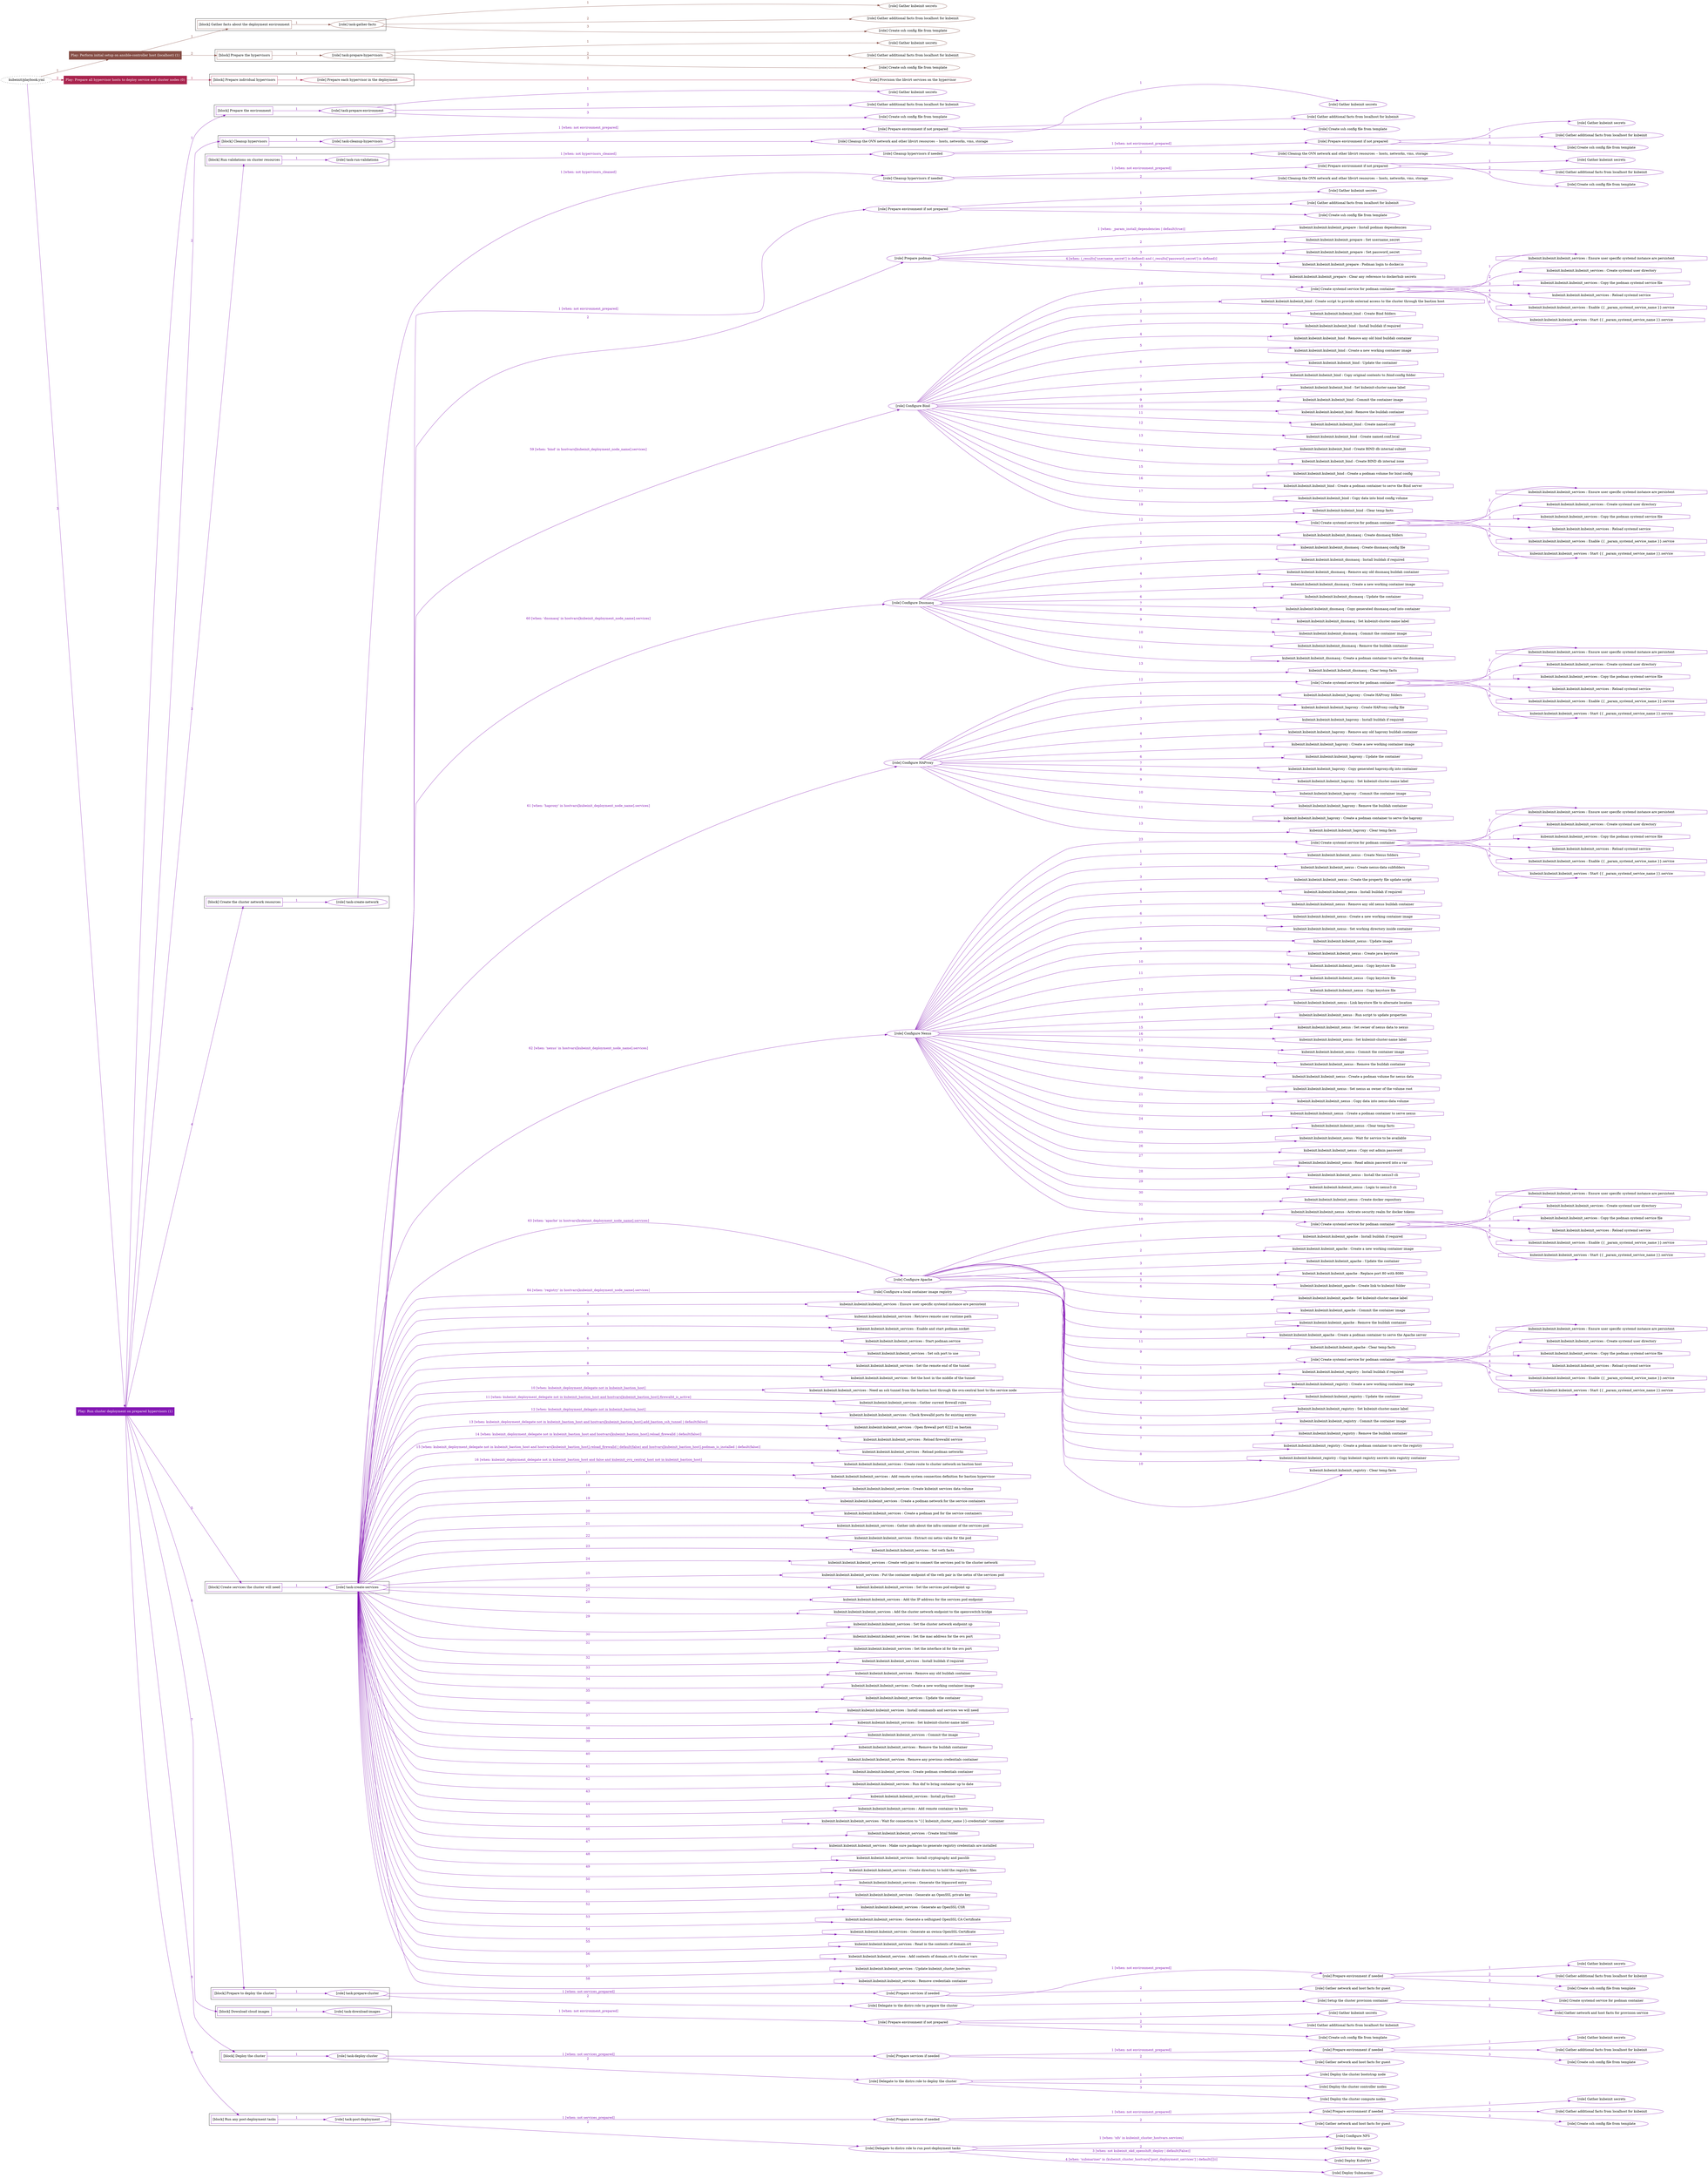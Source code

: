 digraph {
	graph [concentrate=true ordering=in rankdir=LR ratio=fill]
	edge [esep=5 sep=10]
	"kubeinit/playbook.yml" [id=root_node style=dotted]
	play_0e336bef [label="Play: Perform initial setup on ansible-controller host (localhost) (1)" color="#864e46" fontcolor="#ffffff" id=play_0e336bef shape=box style=filled tooltip=localhost]
	"kubeinit/playbook.yml" -> play_0e336bef [label="1 " color="#864e46" fontcolor="#864e46" id=edge_d94dc50f labeltooltip="1 " tooltip="1 "]
	subgraph "Gather kubeinit secrets" {
		role_7ca95ecb [label="[role] Gather kubeinit secrets" color="#864e46" id=role_7ca95ecb tooltip="Gather kubeinit secrets"]
	}
	subgraph "Gather additional facts from localhost for kubeinit" {
		role_6f79dd9c [label="[role] Gather additional facts from localhost for kubeinit" color="#864e46" id=role_6f79dd9c tooltip="Gather additional facts from localhost for kubeinit"]
	}
	subgraph "Create ssh config file from template" {
		role_00ac6b18 [label="[role] Create ssh config file from template" color="#864e46" id=role_00ac6b18 tooltip="Create ssh config file from template"]
	}
	subgraph "task-gather-facts" {
		role_50ebf540 [label="[role] task-gather-facts" color="#864e46" id=role_50ebf540 tooltip="task-gather-facts"]
		role_50ebf540 -> role_7ca95ecb [label="1 " color="#864e46" fontcolor="#864e46" id=edge_3e92c18f labeltooltip="1 " tooltip="1 "]
		role_50ebf540 -> role_6f79dd9c [label="2 " color="#864e46" fontcolor="#864e46" id=edge_44d492ee labeltooltip="2 " tooltip="2 "]
		role_50ebf540 -> role_00ac6b18 [label="3 " color="#864e46" fontcolor="#864e46" id=edge_f1c90522 labeltooltip="3 " tooltip="3 "]
	}
	subgraph "Gather kubeinit secrets" {
		role_0cfac020 [label="[role] Gather kubeinit secrets" color="#864e46" id=role_0cfac020 tooltip="Gather kubeinit secrets"]
	}
	subgraph "Gather additional facts from localhost for kubeinit" {
		role_96ff1d22 [label="[role] Gather additional facts from localhost for kubeinit" color="#864e46" id=role_96ff1d22 tooltip="Gather additional facts from localhost for kubeinit"]
	}
	subgraph "Create ssh config file from template" {
		role_1d4698a3 [label="[role] Create ssh config file from template" color="#864e46" id=role_1d4698a3 tooltip="Create ssh config file from template"]
	}
	subgraph "task-prepare-hypervisors" {
		role_81da0dd9 [label="[role] task-prepare-hypervisors" color="#864e46" id=role_81da0dd9 tooltip="task-prepare-hypervisors"]
		role_81da0dd9 -> role_0cfac020 [label="1 " color="#864e46" fontcolor="#864e46" id=edge_47396a10 labeltooltip="1 " tooltip="1 "]
		role_81da0dd9 -> role_96ff1d22 [label="2 " color="#864e46" fontcolor="#864e46" id=edge_8333a7b3 labeltooltip="2 " tooltip="2 "]
		role_81da0dd9 -> role_1d4698a3 [label="3 " color="#864e46" fontcolor="#864e46" id=edge_7a608d29 labeltooltip="3 " tooltip="3 "]
	}
	subgraph "Play: Perform initial setup on ansible-controller host (localhost) (1)" {
		play_0e336bef -> block_a5a053af [label=1 color="#864e46" fontcolor="#864e46" id=edge_86d4adde labeltooltip=1 tooltip=1]
		subgraph cluster_block_a5a053af {
			block_a5a053af [label="[block] Gather facts about the deployment environment" color="#864e46" id=block_a5a053af labeltooltip="Gather facts about the deployment environment" shape=box tooltip="Gather facts about the deployment environment"]
			block_a5a053af -> role_50ebf540 [label="1 " color="#864e46" fontcolor="#864e46" id=edge_55c656cf labeltooltip="1 " tooltip="1 "]
		}
		play_0e336bef -> block_d18ea77e [label=2 color="#864e46" fontcolor="#864e46" id=edge_95ed361a labeltooltip=2 tooltip=2]
		subgraph cluster_block_d18ea77e {
			block_d18ea77e [label="[block] Prepare the hypervisors" color="#864e46" id=block_d18ea77e labeltooltip="Prepare the hypervisors" shape=box tooltip="Prepare the hypervisors"]
			block_d18ea77e -> role_81da0dd9 [label="1 " color="#864e46" fontcolor="#864e46" id=edge_e8d0c1dc labeltooltip="1 " tooltip="1 "]
		}
	}
	play_9f2bb0b1 [label="Play: Prepare all hypervisor hosts to deploy service and cluster nodes (0)" color="#a9234d" fontcolor="#ffffff" id=play_9f2bb0b1 shape=box style=filled tooltip="Play: Prepare all hypervisor hosts to deploy service and cluster nodes (0)"]
	"kubeinit/playbook.yml" -> play_9f2bb0b1 [label="2 " color="#a9234d" fontcolor="#a9234d" id=edge_86e53b9c labeltooltip="2 " tooltip="2 "]
	subgraph "Provision the libvirt services on the hypervisor" {
		role_8e8ce03b [label="[role] Provision the libvirt services on the hypervisor" color="#a9234d" id=role_8e8ce03b tooltip="Provision the libvirt services on the hypervisor"]
	}
	subgraph "Prepare each hypervisor in the deployment" {
		role_a459b2be [label="[role] Prepare each hypervisor in the deployment" color="#a9234d" id=role_a459b2be tooltip="Prepare each hypervisor in the deployment"]
		role_a459b2be -> role_8e8ce03b [label="1 " color="#a9234d" fontcolor="#a9234d" id=edge_4e95a431 labeltooltip="1 " tooltip="1 "]
	}
	subgraph "Play: Prepare all hypervisor hosts to deploy service and cluster nodes (0)" {
		play_9f2bb0b1 -> block_0b4c9f50 [label=1 color="#a9234d" fontcolor="#a9234d" id=edge_a23358dc labeltooltip=1 tooltip=1]
		subgraph cluster_block_0b4c9f50 {
			block_0b4c9f50 [label="[block] Prepare individual hypervisors" color="#a9234d" id=block_0b4c9f50 labeltooltip="Prepare individual hypervisors" shape=box tooltip="Prepare individual hypervisors"]
			block_0b4c9f50 -> role_a459b2be [label="1 " color="#a9234d" fontcolor="#a9234d" id=edge_9e8e7f54 labeltooltip="1 " tooltip="1 "]
		}
	}
	play_1c81bfe1 [label="Play: Run cluster deployment on prepared hypervisors (1)" color="#8418b4" fontcolor="#ffffff" id=play_1c81bfe1 shape=box style=filled tooltip=localhost]
	"kubeinit/playbook.yml" -> play_1c81bfe1 [label="3 " color="#8418b4" fontcolor="#8418b4" id=edge_8f990720 labeltooltip="3 " tooltip="3 "]
	subgraph "Gather kubeinit secrets" {
		role_ad96b821 [label="[role] Gather kubeinit secrets" color="#8418b4" id=role_ad96b821 tooltip="Gather kubeinit secrets"]
	}
	subgraph "Gather additional facts from localhost for kubeinit" {
		role_1280f204 [label="[role] Gather additional facts from localhost for kubeinit" color="#8418b4" id=role_1280f204 tooltip="Gather additional facts from localhost for kubeinit"]
	}
	subgraph "Create ssh config file from template" {
		role_84f64171 [label="[role] Create ssh config file from template" color="#8418b4" id=role_84f64171 tooltip="Create ssh config file from template"]
	}
	subgraph "task-prepare-environment" {
		role_5cef08c7 [label="[role] task-prepare-environment" color="#8418b4" id=role_5cef08c7 tooltip="task-prepare-environment"]
		role_5cef08c7 -> role_ad96b821 [label="1 " color="#8418b4" fontcolor="#8418b4" id=edge_947ee45a labeltooltip="1 " tooltip="1 "]
		role_5cef08c7 -> role_1280f204 [label="2 " color="#8418b4" fontcolor="#8418b4" id=edge_a13bc810 labeltooltip="2 " tooltip="2 "]
		role_5cef08c7 -> role_84f64171 [label="3 " color="#8418b4" fontcolor="#8418b4" id=edge_eec5d27e labeltooltip="3 " tooltip="3 "]
	}
	subgraph "Gather kubeinit secrets" {
		role_8c00553d [label="[role] Gather kubeinit secrets" color="#8418b4" id=role_8c00553d tooltip="Gather kubeinit secrets"]
	}
	subgraph "Gather additional facts from localhost for kubeinit" {
		role_a8dc075e [label="[role] Gather additional facts from localhost for kubeinit" color="#8418b4" id=role_a8dc075e tooltip="Gather additional facts from localhost for kubeinit"]
	}
	subgraph "Create ssh config file from template" {
		role_c48b3978 [label="[role] Create ssh config file from template" color="#8418b4" id=role_c48b3978 tooltip="Create ssh config file from template"]
	}
	subgraph "Prepare environment if not prepared" {
		role_08e69249 [label="[role] Prepare environment if not prepared" color="#8418b4" id=role_08e69249 tooltip="Prepare environment if not prepared"]
		role_08e69249 -> role_8c00553d [label="1 " color="#8418b4" fontcolor="#8418b4" id=edge_48b31028 labeltooltip="1 " tooltip="1 "]
		role_08e69249 -> role_a8dc075e [label="2 " color="#8418b4" fontcolor="#8418b4" id=edge_e2b303e0 labeltooltip="2 " tooltip="2 "]
		role_08e69249 -> role_c48b3978 [label="3 " color="#8418b4" fontcolor="#8418b4" id=edge_8b920ad8 labeltooltip="3 " tooltip="3 "]
	}
	subgraph "Cleanup the OVN network and other libvirt resources -- hosts, networks, vms, storage" {
		role_43d03168 [label="[role] Cleanup the OVN network and other libvirt resources -- hosts, networks, vms, storage" color="#8418b4" id=role_43d03168 tooltip="Cleanup the OVN network and other libvirt resources -- hosts, networks, vms, storage"]
	}
	subgraph "task-cleanup-hypervisors" {
		role_11f0f950 [label="[role] task-cleanup-hypervisors" color="#8418b4" id=role_11f0f950 tooltip="task-cleanup-hypervisors"]
		role_11f0f950 -> role_08e69249 [label="1 [when: not environment_prepared]" color="#8418b4" fontcolor="#8418b4" id=edge_7837b59c labeltooltip="1 [when: not environment_prepared]" tooltip="1 [when: not environment_prepared]"]
		role_11f0f950 -> role_43d03168 [label="2 " color="#8418b4" fontcolor="#8418b4" id=edge_dfe12a1f labeltooltip="2 " tooltip="2 "]
	}
	subgraph "Gather kubeinit secrets" {
		role_5b9d233b [label="[role] Gather kubeinit secrets" color="#8418b4" id=role_5b9d233b tooltip="Gather kubeinit secrets"]
	}
	subgraph "Gather additional facts from localhost for kubeinit" {
		role_53e744a2 [label="[role] Gather additional facts from localhost for kubeinit" color="#8418b4" id=role_53e744a2 tooltip="Gather additional facts from localhost for kubeinit"]
	}
	subgraph "Create ssh config file from template" {
		role_add1641c [label="[role] Create ssh config file from template" color="#8418b4" id=role_add1641c tooltip="Create ssh config file from template"]
	}
	subgraph "Prepare environment if not prepared" {
		role_cf5ad594 [label="[role] Prepare environment if not prepared" color="#8418b4" id=role_cf5ad594 tooltip="Prepare environment if not prepared"]
		role_cf5ad594 -> role_5b9d233b [label="1 " color="#8418b4" fontcolor="#8418b4" id=edge_53f888d5 labeltooltip="1 " tooltip="1 "]
		role_cf5ad594 -> role_53e744a2 [label="2 " color="#8418b4" fontcolor="#8418b4" id=edge_f95f3193 labeltooltip="2 " tooltip="2 "]
		role_cf5ad594 -> role_add1641c [label="3 " color="#8418b4" fontcolor="#8418b4" id=edge_cc43b0de labeltooltip="3 " tooltip="3 "]
	}
	subgraph "Cleanup the OVN network and other libvirt resources -- hosts, networks, vms, storage" {
		role_f1e164dd [label="[role] Cleanup the OVN network and other libvirt resources -- hosts, networks, vms, storage" color="#8418b4" id=role_f1e164dd tooltip="Cleanup the OVN network and other libvirt resources -- hosts, networks, vms, storage"]
	}
	subgraph "Cleanup hypervisors if needed" {
		role_3f3c5327 [label="[role] Cleanup hypervisors if needed" color="#8418b4" id=role_3f3c5327 tooltip="Cleanup hypervisors if needed"]
		role_3f3c5327 -> role_cf5ad594 [label="1 [when: not environment_prepared]" color="#8418b4" fontcolor="#8418b4" id=edge_f9f3f86c labeltooltip="1 [when: not environment_prepared]" tooltip="1 [when: not environment_prepared]"]
		role_3f3c5327 -> role_f1e164dd [label="2 " color="#8418b4" fontcolor="#8418b4" id=edge_6207f533 labeltooltip="2 " tooltip="2 "]
	}
	subgraph "task-run-validations" {
		role_88a54c5f [label="[role] task-run-validations" color="#8418b4" id=role_88a54c5f tooltip="task-run-validations"]
		role_88a54c5f -> role_3f3c5327 [label="1 [when: not hypervisors_cleaned]" color="#8418b4" fontcolor="#8418b4" id=edge_84fa21f2 labeltooltip="1 [when: not hypervisors_cleaned]" tooltip="1 [when: not hypervisors_cleaned]"]
	}
	subgraph "Gather kubeinit secrets" {
		role_2374c4bf [label="[role] Gather kubeinit secrets" color="#8418b4" id=role_2374c4bf tooltip="Gather kubeinit secrets"]
	}
	subgraph "Gather additional facts from localhost for kubeinit" {
		role_f8afda8d [label="[role] Gather additional facts from localhost for kubeinit" color="#8418b4" id=role_f8afda8d tooltip="Gather additional facts from localhost for kubeinit"]
	}
	subgraph "Create ssh config file from template" {
		role_0fb5ebee [label="[role] Create ssh config file from template" color="#8418b4" id=role_0fb5ebee tooltip="Create ssh config file from template"]
	}
	subgraph "Prepare environment if not prepared" {
		role_e32245ff [label="[role] Prepare environment if not prepared" color="#8418b4" id=role_e32245ff tooltip="Prepare environment if not prepared"]
		role_e32245ff -> role_2374c4bf [label="1 " color="#8418b4" fontcolor="#8418b4" id=edge_e6ed4572 labeltooltip="1 " tooltip="1 "]
		role_e32245ff -> role_f8afda8d [label="2 " color="#8418b4" fontcolor="#8418b4" id=edge_42fea4e8 labeltooltip="2 " tooltip="2 "]
		role_e32245ff -> role_0fb5ebee [label="3 " color="#8418b4" fontcolor="#8418b4" id=edge_b2509d38 labeltooltip="3 " tooltip="3 "]
	}
	subgraph "Cleanup the OVN network and other libvirt resources -- hosts, networks, vms, storage" {
		role_91841019 [label="[role] Cleanup the OVN network and other libvirt resources -- hosts, networks, vms, storage" color="#8418b4" id=role_91841019 tooltip="Cleanup the OVN network and other libvirt resources -- hosts, networks, vms, storage"]
	}
	subgraph "Cleanup hypervisors if needed" {
		role_d727d3d5 [label="[role] Cleanup hypervisors if needed" color="#8418b4" id=role_d727d3d5 tooltip="Cleanup hypervisors if needed"]
		role_d727d3d5 -> role_e32245ff [label="1 [when: not environment_prepared]" color="#8418b4" fontcolor="#8418b4" id=edge_21577316 labeltooltip="1 [when: not environment_prepared]" tooltip="1 [when: not environment_prepared]"]
		role_d727d3d5 -> role_91841019 [label="2 " color="#8418b4" fontcolor="#8418b4" id=edge_fe4b746b labeltooltip="2 " tooltip="2 "]
	}
	subgraph "task-create-network" {
		role_dd851bd0 [label="[role] task-create-network" color="#8418b4" id=role_dd851bd0 tooltip="task-create-network"]
		role_dd851bd0 -> role_d727d3d5 [label="1 [when: not hypervisors_cleaned]" color="#8418b4" fontcolor="#8418b4" id=edge_328a0c1e labeltooltip="1 [when: not hypervisors_cleaned]" tooltip="1 [when: not hypervisors_cleaned]"]
	}
	subgraph "Gather kubeinit secrets" {
		role_cd37885e [label="[role] Gather kubeinit secrets" color="#8418b4" id=role_cd37885e tooltip="Gather kubeinit secrets"]
	}
	subgraph "Gather additional facts from localhost for kubeinit" {
		role_84caeb80 [label="[role] Gather additional facts from localhost for kubeinit" color="#8418b4" id=role_84caeb80 tooltip="Gather additional facts from localhost for kubeinit"]
	}
	subgraph "Create ssh config file from template" {
		role_f60f6eeb [label="[role] Create ssh config file from template" color="#8418b4" id=role_f60f6eeb tooltip="Create ssh config file from template"]
	}
	subgraph "Prepare environment if not prepared" {
		role_d3623e08 [label="[role] Prepare environment if not prepared" color="#8418b4" id=role_d3623e08 tooltip="Prepare environment if not prepared"]
		role_d3623e08 -> role_cd37885e [label="1 " color="#8418b4" fontcolor="#8418b4" id=edge_d20dbaa0 labeltooltip="1 " tooltip="1 "]
		role_d3623e08 -> role_84caeb80 [label="2 " color="#8418b4" fontcolor="#8418b4" id=edge_535687d7 labeltooltip="2 " tooltip="2 "]
		role_d3623e08 -> role_f60f6eeb [label="3 " color="#8418b4" fontcolor="#8418b4" id=edge_d68cf552 labeltooltip="3 " tooltip="3 "]
	}
	subgraph "Prepare podman" {
		role_b6cdb7db [label="[role] Prepare podman" color="#8418b4" id=role_b6cdb7db tooltip="Prepare podman"]
		task_3d313349 [label="kubeinit.kubeinit.kubeinit_prepare : Install podman dependencies" color="#8418b4" id=task_3d313349 shape=octagon tooltip="kubeinit.kubeinit.kubeinit_prepare : Install podman dependencies"]
		role_b6cdb7db -> task_3d313349 [label="1 [when: _param_install_dependencies | default(true)]" color="#8418b4" fontcolor="#8418b4" id=edge_438698f6 labeltooltip="1 [when: _param_install_dependencies | default(true)]" tooltip="1 [when: _param_install_dependencies | default(true)]"]
		task_e9a9a738 [label="kubeinit.kubeinit.kubeinit_prepare : Set username_secret" color="#8418b4" id=task_e9a9a738 shape=octagon tooltip="kubeinit.kubeinit.kubeinit_prepare : Set username_secret"]
		role_b6cdb7db -> task_e9a9a738 [label="2 " color="#8418b4" fontcolor="#8418b4" id=edge_86bf520a labeltooltip="2 " tooltip="2 "]
		task_40d060ad [label="kubeinit.kubeinit.kubeinit_prepare : Set password_secret" color="#8418b4" id=task_40d060ad shape=octagon tooltip="kubeinit.kubeinit.kubeinit_prepare : Set password_secret"]
		role_b6cdb7db -> task_40d060ad [label="3 " color="#8418b4" fontcolor="#8418b4" id=edge_e56a7635 labeltooltip="3 " tooltip="3 "]
		task_456de2bf [label="kubeinit.kubeinit.kubeinit_prepare : Podman login to docker.io" color="#8418b4" id=task_456de2bf shape=octagon tooltip="kubeinit.kubeinit.kubeinit_prepare : Podman login to docker.io"]
		role_b6cdb7db -> task_456de2bf [label="4 [when: (_results['username_secret'] is defined) and (_results['password_secret'] is defined)]" color="#8418b4" fontcolor="#8418b4" id=edge_b225201a labeltooltip="4 [when: (_results['username_secret'] is defined) and (_results['password_secret'] is defined)]" tooltip="4 [when: (_results['username_secret'] is defined) and (_results['password_secret'] is defined)]"]
		task_1ff2131b [label="kubeinit.kubeinit.kubeinit_prepare : Clear any reference to dockerhub secrets" color="#8418b4" id=task_1ff2131b shape=octagon tooltip="kubeinit.kubeinit.kubeinit_prepare : Clear any reference to dockerhub secrets"]
		role_b6cdb7db -> task_1ff2131b [label="5 " color="#8418b4" fontcolor="#8418b4" id=edge_787485cb labeltooltip="5 " tooltip="5 "]
	}
	subgraph "Create systemd service for podman container" {
		role_e5f17d32 [label="[role] Create systemd service for podman container" color="#8418b4" id=role_e5f17d32 tooltip="Create systemd service for podman container"]
		task_ad1f2669 [label="kubeinit.kubeinit.kubeinit_services : Ensure user specific systemd instance are persistent" color="#8418b4" id=task_ad1f2669 shape=octagon tooltip="kubeinit.kubeinit.kubeinit_services : Ensure user specific systemd instance are persistent"]
		role_e5f17d32 -> task_ad1f2669 [label="1 " color="#8418b4" fontcolor="#8418b4" id=edge_0fbdf63b labeltooltip="1 " tooltip="1 "]
		task_1fe62a40 [label="kubeinit.kubeinit.kubeinit_services : Create systemd user directory" color="#8418b4" id=task_1fe62a40 shape=octagon tooltip="kubeinit.kubeinit.kubeinit_services : Create systemd user directory"]
		role_e5f17d32 -> task_1fe62a40 [label="2 " color="#8418b4" fontcolor="#8418b4" id=edge_3967257f labeltooltip="2 " tooltip="2 "]
		task_2ea23e61 [label="kubeinit.kubeinit.kubeinit_services : Copy the podman systemd service file" color="#8418b4" id=task_2ea23e61 shape=octagon tooltip="kubeinit.kubeinit.kubeinit_services : Copy the podman systemd service file"]
		role_e5f17d32 -> task_2ea23e61 [label="3 " color="#8418b4" fontcolor="#8418b4" id=edge_cfc921a1 labeltooltip="3 " tooltip="3 "]
		task_18025af6 [label="kubeinit.kubeinit.kubeinit_services : Reload systemd service" color="#8418b4" id=task_18025af6 shape=octagon tooltip="kubeinit.kubeinit.kubeinit_services : Reload systemd service"]
		role_e5f17d32 -> task_18025af6 [label="4 " color="#8418b4" fontcolor="#8418b4" id=edge_cc77990e labeltooltip="4 " tooltip="4 "]
		task_38408dfa [label="kubeinit.kubeinit.kubeinit_services : Enable {{ _param_systemd_service_name }}.service" color="#8418b4" id=task_38408dfa shape=octagon tooltip="kubeinit.kubeinit.kubeinit_services : Enable {{ _param_systemd_service_name }}.service"]
		role_e5f17d32 -> task_38408dfa [label="5 " color="#8418b4" fontcolor="#8418b4" id=edge_538061e0 labeltooltip="5 " tooltip="5 "]
		task_e41d446f [label="kubeinit.kubeinit.kubeinit_services : Start {{ _param_systemd_service_name }}.service" color="#8418b4" id=task_e41d446f shape=octagon tooltip="kubeinit.kubeinit.kubeinit_services : Start {{ _param_systemd_service_name }}.service"]
		role_e5f17d32 -> task_e41d446f [label="6 " color="#8418b4" fontcolor="#8418b4" id=edge_42acc4f5 labeltooltip="6 " tooltip="6 "]
	}
	subgraph "Configure Bind" {
		role_184a6d74 [label="[role] Configure Bind" color="#8418b4" id=role_184a6d74 tooltip="Configure Bind"]
		task_6af3fca7 [label="kubeinit.kubeinit.kubeinit_bind : Create script to provide external access to the cluster through the bastion host" color="#8418b4" id=task_6af3fca7 shape=octagon tooltip="kubeinit.kubeinit.kubeinit_bind : Create script to provide external access to the cluster through the bastion host"]
		role_184a6d74 -> task_6af3fca7 [label="1 " color="#8418b4" fontcolor="#8418b4" id=edge_53a05f90 labeltooltip="1 " tooltip="1 "]
		task_9a573c7f [label="kubeinit.kubeinit.kubeinit_bind : Create Bind folders" color="#8418b4" id=task_9a573c7f shape=octagon tooltip="kubeinit.kubeinit.kubeinit_bind : Create Bind folders"]
		role_184a6d74 -> task_9a573c7f [label="2 " color="#8418b4" fontcolor="#8418b4" id=edge_6476d9a5 labeltooltip="2 " tooltip="2 "]
		task_a6adf21d [label="kubeinit.kubeinit.kubeinit_bind : Install buildah if required" color="#8418b4" id=task_a6adf21d shape=octagon tooltip="kubeinit.kubeinit.kubeinit_bind : Install buildah if required"]
		role_184a6d74 -> task_a6adf21d [label="3 " color="#8418b4" fontcolor="#8418b4" id=edge_bd6a974c labeltooltip="3 " tooltip="3 "]
		task_1621a860 [label="kubeinit.kubeinit.kubeinit_bind : Remove any old bind buildah container" color="#8418b4" id=task_1621a860 shape=octagon tooltip="kubeinit.kubeinit.kubeinit_bind : Remove any old bind buildah container"]
		role_184a6d74 -> task_1621a860 [label="4 " color="#8418b4" fontcolor="#8418b4" id=edge_e175c53d labeltooltip="4 " tooltip="4 "]
		task_c9b55908 [label="kubeinit.kubeinit.kubeinit_bind : Create a new working container image" color="#8418b4" id=task_c9b55908 shape=octagon tooltip="kubeinit.kubeinit.kubeinit_bind : Create a new working container image"]
		role_184a6d74 -> task_c9b55908 [label="5 " color="#8418b4" fontcolor="#8418b4" id=edge_d75e5d71 labeltooltip="5 " tooltip="5 "]
		task_805f006c [label="kubeinit.kubeinit.kubeinit_bind : Update the container" color="#8418b4" id=task_805f006c shape=octagon tooltip="kubeinit.kubeinit.kubeinit_bind : Update the container"]
		role_184a6d74 -> task_805f006c [label="6 " color="#8418b4" fontcolor="#8418b4" id=edge_d5481714 labeltooltip="6 " tooltip="6 "]
		task_5dc857c0 [label="kubeinit.kubeinit.kubeinit_bind : Copy original contents to /bind-config folder" color="#8418b4" id=task_5dc857c0 shape=octagon tooltip="kubeinit.kubeinit.kubeinit_bind : Copy original contents to /bind-config folder"]
		role_184a6d74 -> task_5dc857c0 [label="7 " color="#8418b4" fontcolor="#8418b4" id=edge_5d91607f labeltooltip="7 " tooltip="7 "]
		task_a6073045 [label="kubeinit.kubeinit.kubeinit_bind : Set kubeinit-cluster-name label" color="#8418b4" id=task_a6073045 shape=octagon tooltip="kubeinit.kubeinit.kubeinit_bind : Set kubeinit-cluster-name label"]
		role_184a6d74 -> task_a6073045 [label="8 " color="#8418b4" fontcolor="#8418b4" id=edge_3562950a labeltooltip="8 " tooltip="8 "]
		task_2c6c3ba1 [label="kubeinit.kubeinit.kubeinit_bind : Commit the container image" color="#8418b4" id=task_2c6c3ba1 shape=octagon tooltip="kubeinit.kubeinit.kubeinit_bind : Commit the container image"]
		role_184a6d74 -> task_2c6c3ba1 [label="9 " color="#8418b4" fontcolor="#8418b4" id=edge_71276fa9 labeltooltip="9 " tooltip="9 "]
		task_7afa006d [label="kubeinit.kubeinit.kubeinit_bind : Remove the buildah container" color="#8418b4" id=task_7afa006d shape=octagon tooltip="kubeinit.kubeinit.kubeinit_bind : Remove the buildah container"]
		role_184a6d74 -> task_7afa006d [label="10 " color="#8418b4" fontcolor="#8418b4" id=edge_743e7dfe labeltooltip="10 " tooltip="10 "]
		task_d5aa861f [label="kubeinit.kubeinit.kubeinit_bind : Create named.conf" color="#8418b4" id=task_d5aa861f shape=octagon tooltip="kubeinit.kubeinit.kubeinit_bind : Create named.conf"]
		role_184a6d74 -> task_d5aa861f [label="11 " color="#8418b4" fontcolor="#8418b4" id=edge_74fb3778 labeltooltip="11 " tooltip="11 "]
		task_1d92dcb4 [label="kubeinit.kubeinit.kubeinit_bind : Create named.conf.local" color="#8418b4" id=task_1d92dcb4 shape=octagon tooltip="kubeinit.kubeinit.kubeinit_bind : Create named.conf.local"]
		role_184a6d74 -> task_1d92dcb4 [label="12 " color="#8418b4" fontcolor="#8418b4" id=edge_42396621 labeltooltip="12 " tooltip="12 "]
		task_f4432b85 [label="kubeinit.kubeinit.kubeinit_bind : Create BIND db internal subnet" color="#8418b4" id=task_f4432b85 shape=octagon tooltip="kubeinit.kubeinit.kubeinit_bind : Create BIND db internal subnet"]
		role_184a6d74 -> task_f4432b85 [label="13 " color="#8418b4" fontcolor="#8418b4" id=edge_a63be66b labeltooltip="13 " tooltip="13 "]
		task_fa50def6 [label="kubeinit.kubeinit.kubeinit_bind : Create BIND db internal zone" color="#8418b4" id=task_fa50def6 shape=octagon tooltip="kubeinit.kubeinit.kubeinit_bind : Create BIND db internal zone"]
		role_184a6d74 -> task_fa50def6 [label="14 " color="#8418b4" fontcolor="#8418b4" id=edge_cfe57fc0 labeltooltip="14 " tooltip="14 "]
		task_43cf63fd [label="kubeinit.kubeinit.kubeinit_bind : Create a podman volume for bind config" color="#8418b4" id=task_43cf63fd shape=octagon tooltip="kubeinit.kubeinit.kubeinit_bind : Create a podman volume for bind config"]
		role_184a6d74 -> task_43cf63fd [label="15 " color="#8418b4" fontcolor="#8418b4" id=edge_9bce9ff4 labeltooltip="15 " tooltip="15 "]
		task_47fd222a [label="kubeinit.kubeinit.kubeinit_bind : Create a podman container to serve the Bind server" color="#8418b4" id=task_47fd222a shape=octagon tooltip="kubeinit.kubeinit.kubeinit_bind : Create a podman container to serve the Bind server"]
		role_184a6d74 -> task_47fd222a [label="16 " color="#8418b4" fontcolor="#8418b4" id=edge_71307639 labeltooltip="16 " tooltip="16 "]
		task_6a2d041a [label="kubeinit.kubeinit.kubeinit_bind : Copy data into bind config volume" color="#8418b4" id=task_6a2d041a shape=octagon tooltip="kubeinit.kubeinit.kubeinit_bind : Copy data into bind config volume"]
		role_184a6d74 -> task_6a2d041a [label="17 " color="#8418b4" fontcolor="#8418b4" id=edge_4642dc93 labeltooltip="17 " tooltip="17 "]
		role_184a6d74 -> role_e5f17d32 [label="18 " color="#8418b4" fontcolor="#8418b4" id=edge_8a76ed22 labeltooltip="18 " tooltip="18 "]
		task_065a55ec [label="kubeinit.kubeinit.kubeinit_bind : Clear temp facts" color="#8418b4" id=task_065a55ec shape=octagon tooltip="kubeinit.kubeinit.kubeinit_bind : Clear temp facts"]
		role_184a6d74 -> task_065a55ec [label="19 " color="#8418b4" fontcolor="#8418b4" id=edge_d01c428b labeltooltip="19 " tooltip="19 "]
	}
	subgraph "Create systemd service for podman container" {
		role_ea317865 [label="[role] Create systemd service for podman container" color="#8418b4" id=role_ea317865 tooltip="Create systemd service for podman container"]
		task_cea4d239 [label="kubeinit.kubeinit.kubeinit_services : Ensure user specific systemd instance are persistent" color="#8418b4" id=task_cea4d239 shape=octagon tooltip="kubeinit.kubeinit.kubeinit_services : Ensure user specific systemd instance are persistent"]
		role_ea317865 -> task_cea4d239 [label="1 " color="#8418b4" fontcolor="#8418b4" id=edge_6837c0e6 labeltooltip="1 " tooltip="1 "]
		task_501efb72 [label="kubeinit.kubeinit.kubeinit_services : Create systemd user directory" color="#8418b4" id=task_501efb72 shape=octagon tooltip="kubeinit.kubeinit.kubeinit_services : Create systemd user directory"]
		role_ea317865 -> task_501efb72 [label="2 " color="#8418b4" fontcolor="#8418b4" id=edge_671aea11 labeltooltip="2 " tooltip="2 "]
		task_3a2225d6 [label="kubeinit.kubeinit.kubeinit_services : Copy the podman systemd service file" color="#8418b4" id=task_3a2225d6 shape=octagon tooltip="kubeinit.kubeinit.kubeinit_services : Copy the podman systemd service file"]
		role_ea317865 -> task_3a2225d6 [label="3 " color="#8418b4" fontcolor="#8418b4" id=edge_545c6796 labeltooltip="3 " tooltip="3 "]
		task_111a1e3e [label="kubeinit.kubeinit.kubeinit_services : Reload systemd service" color="#8418b4" id=task_111a1e3e shape=octagon tooltip="kubeinit.kubeinit.kubeinit_services : Reload systemd service"]
		role_ea317865 -> task_111a1e3e [label="4 " color="#8418b4" fontcolor="#8418b4" id=edge_9f20f314 labeltooltip="4 " tooltip="4 "]
		task_1e51dbf7 [label="kubeinit.kubeinit.kubeinit_services : Enable {{ _param_systemd_service_name }}.service" color="#8418b4" id=task_1e51dbf7 shape=octagon tooltip="kubeinit.kubeinit.kubeinit_services : Enable {{ _param_systemd_service_name }}.service"]
		role_ea317865 -> task_1e51dbf7 [label="5 " color="#8418b4" fontcolor="#8418b4" id=edge_f8d8a30e labeltooltip="5 " tooltip="5 "]
		task_6f84184d [label="kubeinit.kubeinit.kubeinit_services : Start {{ _param_systemd_service_name }}.service" color="#8418b4" id=task_6f84184d shape=octagon tooltip="kubeinit.kubeinit.kubeinit_services : Start {{ _param_systemd_service_name }}.service"]
		role_ea317865 -> task_6f84184d [label="6 " color="#8418b4" fontcolor="#8418b4" id=edge_275ca7c4 labeltooltip="6 " tooltip="6 "]
	}
	subgraph "Configure Dnsmasq" {
		role_834cf17f [label="[role] Configure Dnsmasq" color="#8418b4" id=role_834cf17f tooltip="Configure Dnsmasq"]
		task_d6e81e18 [label="kubeinit.kubeinit.kubeinit_dnsmasq : Create dnsmasq folders" color="#8418b4" id=task_d6e81e18 shape=octagon tooltip="kubeinit.kubeinit.kubeinit_dnsmasq : Create dnsmasq folders"]
		role_834cf17f -> task_d6e81e18 [label="1 " color="#8418b4" fontcolor="#8418b4" id=edge_931e2b9e labeltooltip="1 " tooltip="1 "]
		task_09970ee4 [label="kubeinit.kubeinit.kubeinit_dnsmasq : Create dnsmasq config file" color="#8418b4" id=task_09970ee4 shape=octagon tooltip="kubeinit.kubeinit.kubeinit_dnsmasq : Create dnsmasq config file"]
		role_834cf17f -> task_09970ee4 [label="2 " color="#8418b4" fontcolor="#8418b4" id=edge_c3a3a2e0 labeltooltip="2 " tooltip="2 "]
		task_f31a3ce7 [label="kubeinit.kubeinit.kubeinit_dnsmasq : Install buildah if required" color="#8418b4" id=task_f31a3ce7 shape=octagon tooltip="kubeinit.kubeinit.kubeinit_dnsmasq : Install buildah if required"]
		role_834cf17f -> task_f31a3ce7 [label="3 " color="#8418b4" fontcolor="#8418b4" id=edge_a558b802 labeltooltip="3 " tooltip="3 "]
		task_e4bad73e [label="kubeinit.kubeinit.kubeinit_dnsmasq : Remove any old dnsmasq buildah container" color="#8418b4" id=task_e4bad73e shape=octagon tooltip="kubeinit.kubeinit.kubeinit_dnsmasq : Remove any old dnsmasq buildah container"]
		role_834cf17f -> task_e4bad73e [label="4 " color="#8418b4" fontcolor="#8418b4" id=edge_ec984bab labeltooltip="4 " tooltip="4 "]
		task_00ab86d5 [label="kubeinit.kubeinit.kubeinit_dnsmasq : Create a new working container image" color="#8418b4" id=task_00ab86d5 shape=octagon tooltip="kubeinit.kubeinit.kubeinit_dnsmasq : Create a new working container image"]
		role_834cf17f -> task_00ab86d5 [label="5 " color="#8418b4" fontcolor="#8418b4" id=edge_d6377bd7 labeltooltip="5 " tooltip="5 "]
		task_d0923db4 [label="kubeinit.kubeinit.kubeinit_dnsmasq : Update the container" color="#8418b4" id=task_d0923db4 shape=octagon tooltip="kubeinit.kubeinit.kubeinit_dnsmasq : Update the container"]
		role_834cf17f -> task_d0923db4 [label="6 " color="#8418b4" fontcolor="#8418b4" id=edge_5c48b46a labeltooltip="6 " tooltip="6 "]
		task_dc3ddd22 [label="kubeinit.kubeinit.kubeinit_dnsmasq : Copy generated dnsmasq.conf into container" color="#8418b4" id=task_dc3ddd22 shape=octagon tooltip="kubeinit.kubeinit.kubeinit_dnsmasq : Copy generated dnsmasq.conf into container"]
		role_834cf17f -> task_dc3ddd22 [label="7 " color="#8418b4" fontcolor="#8418b4" id=edge_ec0feb5c labeltooltip="7 " tooltip="7 "]
		task_22bbad45 [label="kubeinit.kubeinit.kubeinit_dnsmasq : Set kubeinit-cluster-name label" color="#8418b4" id=task_22bbad45 shape=octagon tooltip="kubeinit.kubeinit.kubeinit_dnsmasq : Set kubeinit-cluster-name label"]
		role_834cf17f -> task_22bbad45 [label="8 " color="#8418b4" fontcolor="#8418b4" id=edge_73591f0e labeltooltip="8 " tooltip="8 "]
		task_934efeb0 [label="kubeinit.kubeinit.kubeinit_dnsmasq : Commit the container image" color="#8418b4" id=task_934efeb0 shape=octagon tooltip="kubeinit.kubeinit.kubeinit_dnsmasq : Commit the container image"]
		role_834cf17f -> task_934efeb0 [label="9 " color="#8418b4" fontcolor="#8418b4" id=edge_e2aa20c6 labeltooltip="9 " tooltip="9 "]
		task_ffc7b129 [label="kubeinit.kubeinit.kubeinit_dnsmasq : Remove the buildah container" color="#8418b4" id=task_ffc7b129 shape=octagon tooltip="kubeinit.kubeinit.kubeinit_dnsmasq : Remove the buildah container"]
		role_834cf17f -> task_ffc7b129 [label="10 " color="#8418b4" fontcolor="#8418b4" id=edge_2ece8164 labeltooltip="10 " tooltip="10 "]
		task_c0ca0ad7 [label="kubeinit.kubeinit.kubeinit_dnsmasq : Create a podman container to serve the dnsmasq" color="#8418b4" id=task_c0ca0ad7 shape=octagon tooltip="kubeinit.kubeinit.kubeinit_dnsmasq : Create a podman container to serve the dnsmasq"]
		role_834cf17f -> task_c0ca0ad7 [label="11 " color="#8418b4" fontcolor="#8418b4" id=edge_fe04447c labeltooltip="11 " tooltip="11 "]
		role_834cf17f -> role_ea317865 [label="12 " color="#8418b4" fontcolor="#8418b4" id=edge_57b9290a labeltooltip="12 " tooltip="12 "]
		task_dbe3e1b3 [label="kubeinit.kubeinit.kubeinit_dnsmasq : Clear temp facts" color="#8418b4" id=task_dbe3e1b3 shape=octagon tooltip="kubeinit.kubeinit.kubeinit_dnsmasq : Clear temp facts"]
		role_834cf17f -> task_dbe3e1b3 [label="13 " color="#8418b4" fontcolor="#8418b4" id=edge_23e36ff5 labeltooltip="13 " tooltip="13 "]
	}
	subgraph "Create systemd service for podman container" {
		role_4f8a5283 [label="[role] Create systemd service for podman container" color="#8418b4" id=role_4f8a5283 tooltip="Create systemd service for podman container"]
		task_d23aa43a [label="kubeinit.kubeinit.kubeinit_services : Ensure user specific systemd instance are persistent" color="#8418b4" id=task_d23aa43a shape=octagon tooltip="kubeinit.kubeinit.kubeinit_services : Ensure user specific systemd instance are persistent"]
		role_4f8a5283 -> task_d23aa43a [label="1 " color="#8418b4" fontcolor="#8418b4" id=edge_4dba7726 labeltooltip="1 " tooltip="1 "]
		task_d3732cf2 [label="kubeinit.kubeinit.kubeinit_services : Create systemd user directory" color="#8418b4" id=task_d3732cf2 shape=octagon tooltip="kubeinit.kubeinit.kubeinit_services : Create systemd user directory"]
		role_4f8a5283 -> task_d3732cf2 [label="2 " color="#8418b4" fontcolor="#8418b4" id=edge_d3c6ebcd labeltooltip="2 " tooltip="2 "]
		task_85a05e89 [label="kubeinit.kubeinit.kubeinit_services : Copy the podman systemd service file" color="#8418b4" id=task_85a05e89 shape=octagon tooltip="kubeinit.kubeinit.kubeinit_services : Copy the podman systemd service file"]
		role_4f8a5283 -> task_85a05e89 [label="3 " color="#8418b4" fontcolor="#8418b4" id=edge_14d80376 labeltooltip="3 " tooltip="3 "]
		task_2467b7ec [label="kubeinit.kubeinit.kubeinit_services : Reload systemd service" color="#8418b4" id=task_2467b7ec shape=octagon tooltip="kubeinit.kubeinit.kubeinit_services : Reload systemd service"]
		role_4f8a5283 -> task_2467b7ec [label="4 " color="#8418b4" fontcolor="#8418b4" id=edge_0dd5d44b labeltooltip="4 " tooltip="4 "]
		task_27f23fed [label="kubeinit.kubeinit.kubeinit_services : Enable {{ _param_systemd_service_name }}.service" color="#8418b4" id=task_27f23fed shape=octagon tooltip="kubeinit.kubeinit.kubeinit_services : Enable {{ _param_systemd_service_name }}.service"]
		role_4f8a5283 -> task_27f23fed [label="5 " color="#8418b4" fontcolor="#8418b4" id=edge_1cfa1cf3 labeltooltip="5 " tooltip="5 "]
		task_6dcf07c4 [label="kubeinit.kubeinit.kubeinit_services : Start {{ _param_systemd_service_name }}.service" color="#8418b4" id=task_6dcf07c4 shape=octagon tooltip="kubeinit.kubeinit.kubeinit_services : Start {{ _param_systemd_service_name }}.service"]
		role_4f8a5283 -> task_6dcf07c4 [label="6 " color="#8418b4" fontcolor="#8418b4" id=edge_c3872cf7 labeltooltip="6 " tooltip="6 "]
	}
	subgraph "Configure HAProxy" {
		role_82883b25 [label="[role] Configure HAProxy" color="#8418b4" id=role_82883b25 tooltip="Configure HAProxy"]
		task_6d9eb62d [label="kubeinit.kubeinit.kubeinit_haproxy : Create HAProxy folders" color="#8418b4" id=task_6d9eb62d shape=octagon tooltip="kubeinit.kubeinit.kubeinit_haproxy : Create HAProxy folders"]
		role_82883b25 -> task_6d9eb62d [label="1 " color="#8418b4" fontcolor="#8418b4" id=edge_81a24fa4 labeltooltip="1 " tooltip="1 "]
		task_db57da58 [label="kubeinit.kubeinit.kubeinit_haproxy : Create HAProxy config file" color="#8418b4" id=task_db57da58 shape=octagon tooltip="kubeinit.kubeinit.kubeinit_haproxy : Create HAProxy config file"]
		role_82883b25 -> task_db57da58 [label="2 " color="#8418b4" fontcolor="#8418b4" id=edge_dd4a8e01 labeltooltip="2 " tooltip="2 "]
		task_56b40e6c [label="kubeinit.kubeinit.kubeinit_haproxy : Install buildah if required" color="#8418b4" id=task_56b40e6c shape=octagon tooltip="kubeinit.kubeinit.kubeinit_haproxy : Install buildah if required"]
		role_82883b25 -> task_56b40e6c [label="3 " color="#8418b4" fontcolor="#8418b4" id=edge_fb1f125d labeltooltip="3 " tooltip="3 "]
		task_090bf421 [label="kubeinit.kubeinit.kubeinit_haproxy : Remove any old haproxy buildah container" color="#8418b4" id=task_090bf421 shape=octagon tooltip="kubeinit.kubeinit.kubeinit_haproxy : Remove any old haproxy buildah container"]
		role_82883b25 -> task_090bf421 [label="4 " color="#8418b4" fontcolor="#8418b4" id=edge_ad9c75f3 labeltooltip="4 " tooltip="4 "]
		task_12545ba5 [label="kubeinit.kubeinit.kubeinit_haproxy : Create a new working container image" color="#8418b4" id=task_12545ba5 shape=octagon tooltip="kubeinit.kubeinit.kubeinit_haproxy : Create a new working container image"]
		role_82883b25 -> task_12545ba5 [label="5 " color="#8418b4" fontcolor="#8418b4" id=edge_d37674a1 labeltooltip="5 " tooltip="5 "]
		task_ab21c30e [label="kubeinit.kubeinit.kubeinit_haproxy : Update the container" color="#8418b4" id=task_ab21c30e shape=octagon tooltip="kubeinit.kubeinit.kubeinit_haproxy : Update the container"]
		role_82883b25 -> task_ab21c30e [label="6 " color="#8418b4" fontcolor="#8418b4" id=edge_9a048e9f labeltooltip="6 " tooltip="6 "]
		task_d2b86598 [label="kubeinit.kubeinit.kubeinit_haproxy : Copy generated haproxy.cfg into container" color="#8418b4" id=task_d2b86598 shape=octagon tooltip="kubeinit.kubeinit.kubeinit_haproxy : Copy generated haproxy.cfg into container"]
		role_82883b25 -> task_d2b86598 [label="7 " color="#8418b4" fontcolor="#8418b4" id=edge_ebbf7700 labeltooltip="7 " tooltip="7 "]
		task_fec9cc6c [label="kubeinit.kubeinit.kubeinit_haproxy : Set kubeinit-cluster-name label" color="#8418b4" id=task_fec9cc6c shape=octagon tooltip="kubeinit.kubeinit.kubeinit_haproxy : Set kubeinit-cluster-name label"]
		role_82883b25 -> task_fec9cc6c [label="8 " color="#8418b4" fontcolor="#8418b4" id=edge_b925faaa labeltooltip="8 " tooltip="8 "]
		task_8cf961c8 [label="kubeinit.kubeinit.kubeinit_haproxy : Commit the container image" color="#8418b4" id=task_8cf961c8 shape=octagon tooltip="kubeinit.kubeinit.kubeinit_haproxy : Commit the container image"]
		role_82883b25 -> task_8cf961c8 [label="9 " color="#8418b4" fontcolor="#8418b4" id=edge_de44bfe4 labeltooltip="9 " tooltip="9 "]
		task_378701c5 [label="kubeinit.kubeinit.kubeinit_haproxy : Remove the buildah container" color="#8418b4" id=task_378701c5 shape=octagon tooltip="kubeinit.kubeinit.kubeinit_haproxy : Remove the buildah container"]
		role_82883b25 -> task_378701c5 [label="10 " color="#8418b4" fontcolor="#8418b4" id=edge_8c5d0da3 labeltooltip="10 " tooltip="10 "]
		task_c346f12d [label="kubeinit.kubeinit.kubeinit_haproxy : Create a podman container to serve the haproxy" color="#8418b4" id=task_c346f12d shape=octagon tooltip="kubeinit.kubeinit.kubeinit_haproxy : Create a podman container to serve the haproxy"]
		role_82883b25 -> task_c346f12d [label="11 " color="#8418b4" fontcolor="#8418b4" id=edge_562175c8 labeltooltip="11 " tooltip="11 "]
		role_82883b25 -> role_4f8a5283 [label="12 " color="#8418b4" fontcolor="#8418b4" id=edge_b9e5f5ee labeltooltip="12 " tooltip="12 "]
		task_bf4b516e [label="kubeinit.kubeinit.kubeinit_haproxy : Clear temp facts" color="#8418b4" id=task_bf4b516e shape=octagon tooltip="kubeinit.kubeinit.kubeinit_haproxy : Clear temp facts"]
		role_82883b25 -> task_bf4b516e [label="13 " color="#8418b4" fontcolor="#8418b4" id=edge_1495bd6a labeltooltip="13 " tooltip="13 "]
	}
	subgraph "Create systemd service for podman container" {
		role_ded8e52e [label="[role] Create systemd service for podman container" color="#8418b4" id=role_ded8e52e tooltip="Create systemd service for podman container"]
		task_4f76f736 [label="kubeinit.kubeinit.kubeinit_services : Ensure user specific systemd instance are persistent" color="#8418b4" id=task_4f76f736 shape=octagon tooltip="kubeinit.kubeinit.kubeinit_services : Ensure user specific systemd instance are persistent"]
		role_ded8e52e -> task_4f76f736 [label="1 " color="#8418b4" fontcolor="#8418b4" id=edge_c02f96ca labeltooltip="1 " tooltip="1 "]
		task_400b0e62 [label="kubeinit.kubeinit.kubeinit_services : Create systemd user directory" color="#8418b4" id=task_400b0e62 shape=octagon tooltip="kubeinit.kubeinit.kubeinit_services : Create systemd user directory"]
		role_ded8e52e -> task_400b0e62 [label="2 " color="#8418b4" fontcolor="#8418b4" id=edge_9a68d3c9 labeltooltip="2 " tooltip="2 "]
		task_e6db42da [label="kubeinit.kubeinit.kubeinit_services : Copy the podman systemd service file" color="#8418b4" id=task_e6db42da shape=octagon tooltip="kubeinit.kubeinit.kubeinit_services : Copy the podman systemd service file"]
		role_ded8e52e -> task_e6db42da [label="3 " color="#8418b4" fontcolor="#8418b4" id=edge_e88227cb labeltooltip="3 " tooltip="3 "]
		task_8e2e13e4 [label="kubeinit.kubeinit.kubeinit_services : Reload systemd service" color="#8418b4" id=task_8e2e13e4 shape=octagon tooltip="kubeinit.kubeinit.kubeinit_services : Reload systemd service"]
		role_ded8e52e -> task_8e2e13e4 [label="4 " color="#8418b4" fontcolor="#8418b4" id=edge_77d1f2d2 labeltooltip="4 " tooltip="4 "]
		task_2c65e941 [label="kubeinit.kubeinit.kubeinit_services : Enable {{ _param_systemd_service_name }}.service" color="#8418b4" id=task_2c65e941 shape=octagon tooltip="kubeinit.kubeinit.kubeinit_services : Enable {{ _param_systemd_service_name }}.service"]
		role_ded8e52e -> task_2c65e941 [label="5 " color="#8418b4" fontcolor="#8418b4" id=edge_d8c50495 labeltooltip="5 " tooltip="5 "]
		task_0a1a5eea [label="kubeinit.kubeinit.kubeinit_services : Start {{ _param_systemd_service_name }}.service" color="#8418b4" id=task_0a1a5eea shape=octagon tooltip="kubeinit.kubeinit.kubeinit_services : Start {{ _param_systemd_service_name }}.service"]
		role_ded8e52e -> task_0a1a5eea [label="6 " color="#8418b4" fontcolor="#8418b4" id=edge_6b2a1e67 labeltooltip="6 " tooltip="6 "]
	}
	subgraph "Configure Nexus" {
		role_6d440bf1 [label="[role] Configure Nexus" color="#8418b4" id=role_6d440bf1 tooltip="Configure Nexus"]
		task_5dc32dee [label="kubeinit.kubeinit.kubeinit_nexus : Create Nexus folders" color="#8418b4" id=task_5dc32dee shape=octagon tooltip="kubeinit.kubeinit.kubeinit_nexus : Create Nexus folders"]
		role_6d440bf1 -> task_5dc32dee [label="1 " color="#8418b4" fontcolor="#8418b4" id=edge_558e5743 labeltooltip="1 " tooltip="1 "]
		task_f4877ea5 [label="kubeinit.kubeinit.kubeinit_nexus : Create nexus-data subfolders" color="#8418b4" id=task_f4877ea5 shape=octagon tooltip="kubeinit.kubeinit.kubeinit_nexus : Create nexus-data subfolders"]
		role_6d440bf1 -> task_f4877ea5 [label="2 " color="#8418b4" fontcolor="#8418b4" id=edge_5410b417 labeltooltip="2 " tooltip="2 "]
		task_ddd7fd92 [label="kubeinit.kubeinit.kubeinit_nexus : Create the property file update script" color="#8418b4" id=task_ddd7fd92 shape=octagon tooltip="kubeinit.kubeinit.kubeinit_nexus : Create the property file update script"]
		role_6d440bf1 -> task_ddd7fd92 [label="3 " color="#8418b4" fontcolor="#8418b4" id=edge_71a8ef1a labeltooltip="3 " tooltip="3 "]
		task_ee5e7bd9 [label="kubeinit.kubeinit.kubeinit_nexus : Install buildah if required" color="#8418b4" id=task_ee5e7bd9 shape=octagon tooltip="kubeinit.kubeinit.kubeinit_nexus : Install buildah if required"]
		role_6d440bf1 -> task_ee5e7bd9 [label="4 " color="#8418b4" fontcolor="#8418b4" id=edge_12dd5d1b labeltooltip="4 " tooltip="4 "]
		task_30ca125d [label="kubeinit.kubeinit.kubeinit_nexus : Remove any old nexus buildah container" color="#8418b4" id=task_30ca125d shape=octagon tooltip="kubeinit.kubeinit.kubeinit_nexus : Remove any old nexus buildah container"]
		role_6d440bf1 -> task_30ca125d [label="5 " color="#8418b4" fontcolor="#8418b4" id=edge_228a3a95 labeltooltip="5 " tooltip="5 "]
		task_9154e5da [label="kubeinit.kubeinit.kubeinit_nexus : Create a new working container image" color="#8418b4" id=task_9154e5da shape=octagon tooltip="kubeinit.kubeinit.kubeinit_nexus : Create a new working container image"]
		role_6d440bf1 -> task_9154e5da [label="6 " color="#8418b4" fontcolor="#8418b4" id=edge_1aeb6d2f labeltooltip="6 " tooltip="6 "]
		task_dc6ce0d8 [label="kubeinit.kubeinit.kubeinit_nexus : Set working directory inside container" color="#8418b4" id=task_dc6ce0d8 shape=octagon tooltip="kubeinit.kubeinit.kubeinit_nexus : Set working directory inside container"]
		role_6d440bf1 -> task_dc6ce0d8 [label="7 " color="#8418b4" fontcolor="#8418b4" id=edge_0fe152a0 labeltooltip="7 " tooltip="7 "]
		task_bade8694 [label="kubeinit.kubeinit.kubeinit_nexus : Update image" color="#8418b4" id=task_bade8694 shape=octagon tooltip="kubeinit.kubeinit.kubeinit_nexus : Update image"]
		role_6d440bf1 -> task_bade8694 [label="8 " color="#8418b4" fontcolor="#8418b4" id=edge_aeba8ef0 labeltooltip="8 " tooltip="8 "]
		task_54c95710 [label="kubeinit.kubeinit.kubeinit_nexus : Create java keystore" color="#8418b4" id=task_54c95710 shape=octagon tooltip="kubeinit.kubeinit.kubeinit_nexus : Create java keystore"]
		role_6d440bf1 -> task_54c95710 [label="9 " color="#8418b4" fontcolor="#8418b4" id=edge_65b62e79 labeltooltip="9 " tooltip="9 "]
		task_7a8aa13e [label="kubeinit.kubeinit.kubeinit_nexus : Copy keystore file" color="#8418b4" id=task_7a8aa13e shape=octagon tooltip="kubeinit.kubeinit.kubeinit_nexus : Copy keystore file"]
		role_6d440bf1 -> task_7a8aa13e [label="10 " color="#8418b4" fontcolor="#8418b4" id=edge_07e63b6f labeltooltip="10 " tooltip="10 "]
		task_76e50276 [label="kubeinit.kubeinit.kubeinit_nexus : Copy keystore file" color="#8418b4" id=task_76e50276 shape=octagon tooltip="kubeinit.kubeinit.kubeinit_nexus : Copy keystore file"]
		role_6d440bf1 -> task_76e50276 [label="11 " color="#8418b4" fontcolor="#8418b4" id=edge_15dd11e8 labeltooltip="11 " tooltip="11 "]
		task_fa1b6c81 [label="kubeinit.kubeinit.kubeinit_nexus : Copy keystore file" color="#8418b4" id=task_fa1b6c81 shape=octagon tooltip="kubeinit.kubeinit.kubeinit_nexus : Copy keystore file"]
		role_6d440bf1 -> task_fa1b6c81 [label="12 " color="#8418b4" fontcolor="#8418b4" id=edge_c2a72564 labeltooltip="12 " tooltip="12 "]
		task_9ff9d07a [label="kubeinit.kubeinit.kubeinit_nexus : Link keystore file to alternate location" color="#8418b4" id=task_9ff9d07a shape=octagon tooltip="kubeinit.kubeinit.kubeinit_nexus : Link keystore file to alternate location"]
		role_6d440bf1 -> task_9ff9d07a [label="13 " color="#8418b4" fontcolor="#8418b4" id=edge_b1453fde labeltooltip="13 " tooltip="13 "]
		task_042fe367 [label="kubeinit.kubeinit.kubeinit_nexus : Run script to update properties" color="#8418b4" id=task_042fe367 shape=octagon tooltip="kubeinit.kubeinit.kubeinit_nexus : Run script to update properties"]
		role_6d440bf1 -> task_042fe367 [label="14 " color="#8418b4" fontcolor="#8418b4" id=edge_99d1c6fa labeltooltip="14 " tooltip="14 "]
		task_28f79b1b [label="kubeinit.kubeinit.kubeinit_nexus : Set owner of nexus data to nexus" color="#8418b4" id=task_28f79b1b shape=octagon tooltip="kubeinit.kubeinit.kubeinit_nexus : Set owner of nexus data to nexus"]
		role_6d440bf1 -> task_28f79b1b [label="15 " color="#8418b4" fontcolor="#8418b4" id=edge_ca4e8f58 labeltooltip="15 " tooltip="15 "]
		task_dc045763 [label="kubeinit.kubeinit.kubeinit_nexus : Set kubeinit-cluster-name label" color="#8418b4" id=task_dc045763 shape=octagon tooltip="kubeinit.kubeinit.kubeinit_nexus : Set kubeinit-cluster-name label"]
		role_6d440bf1 -> task_dc045763 [label="16 " color="#8418b4" fontcolor="#8418b4" id=edge_0edc8f02 labeltooltip="16 " tooltip="16 "]
		task_51894d93 [label="kubeinit.kubeinit.kubeinit_nexus : Commit the container image" color="#8418b4" id=task_51894d93 shape=octagon tooltip="kubeinit.kubeinit.kubeinit_nexus : Commit the container image"]
		role_6d440bf1 -> task_51894d93 [label="17 " color="#8418b4" fontcolor="#8418b4" id=edge_e9eb19fc labeltooltip="17 " tooltip="17 "]
		task_f8e2791b [label="kubeinit.kubeinit.kubeinit_nexus : Remove the buildah container" color="#8418b4" id=task_f8e2791b shape=octagon tooltip="kubeinit.kubeinit.kubeinit_nexus : Remove the buildah container"]
		role_6d440bf1 -> task_f8e2791b [label="18 " color="#8418b4" fontcolor="#8418b4" id=edge_fddf29db labeltooltip="18 " tooltip="18 "]
		task_390b5c4a [label="kubeinit.kubeinit.kubeinit_nexus : Create a podman volume for nexus data" color="#8418b4" id=task_390b5c4a shape=octagon tooltip="kubeinit.kubeinit.kubeinit_nexus : Create a podman volume for nexus data"]
		role_6d440bf1 -> task_390b5c4a [label="19 " color="#8418b4" fontcolor="#8418b4" id=edge_cf877808 labeltooltip="19 " tooltip="19 "]
		task_f934daf7 [label="kubeinit.kubeinit.kubeinit_nexus : Set nexus as owner of the volume root" color="#8418b4" id=task_f934daf7 shape=octagon tooltip="kubeinit.kubeinit.kubeinit_nexus : Set nexus as owner of the volume root"]
		role_6d440bf1 -> task_f934daf7 [label="20 " color="#8418b4" fontcolor="#8418b4" id=edge_f7f3deb0 labeltooltip="20 " tooltip="20 "]
		task_30801feb [label="kubeinit.kubeinit.kubeinit_nexus : Copy data into nexus-data volume" color="#8418b4" id=task_30801feb shape=octagon tooltip="kubeinit.kubeinit.kubeinit_nexus : Copy data into nexus-data volume"]
		role_6d440bf1 -> task_30801feb [label="21 " color="#8418b4" fontcolor="#8418b4" id=edge_d7ab3d70 labeltooltip="21 " tooltip="21 "]
		task_04224083 [label="kubeinit.kubeinit.kubeinit_nexus : Create a podman container to serve nexus" color="#8418b4" id=task_04224083 shape=octagon tooltip="kubeinit.kubeinit.kubeinit_nexus : Create a podman container to serve nexus"]
		role_6d440bf1 -> task_04224083 [label="22 " color="#8418b4" fontcolor="#8418b4" id=edge_bf432065 labeltooltip="22 " tooltip="22 "]
		role_6d440bf1 -> role_ded8e52e [label="23 " color="#8418b4" fontcolor="#8418b4" id=edge_a10417a8 labeltooltip="23 " tooltip="23 "]
		task_57cf40b1 [label="kubeinit.kubeinit.kubeinit_nexus : Clear temp facts" color="#8418b4" id=task_57cf40b1 shape=octagon tooltip="kubeinit.kubeinit.kubeinit_nexus : Clear temp facts"]
		role_6d440bf1 -> task_57cf40b1 [label="24 " color="#8418b4" fontcolor="#8418b4" id=edge_96366c4e labeltooltip="24 " tooltip="24 "]
		task_f54f0125 [label="kubeinit.kubeinit.kubeinit_nexus : Wait for service to be available" color="#8418b4" id=task_f54f0125 shape=octagon tooltip="kubeinit.kubeinit.kubeinit_nexus : Wait for service to be available"]
		role_6d440bf1 -> task_f54f0125 [label="25 " color="#8418b4" fontcolor="#8418b4" id=edge_b466b67f labeltooltip="25 " tooltip="25 "]
		task_7de9d4da [label="kubeinit.kubeinit.kubeinit_nexus : Copy out admin password" color="#8418b4" id=task_7de9d4da shape=octagon tooltip="kubeinit.kubeinit.kubeinit_nexus : Copy out admin password"]
		role_6d440bf1 -> task_7de9d4da [label="26 " color="#8418b4" fontcolor="#8418b4" id=edge_abd545cc labeltooltip="26 " tooltip="26 "]
		task_b5c45ce7 [label="kubeinit.kubeinit.kubeinit_nexus : Read admin password into a var" color="#8418b4" id=task_b5c45ce7 shape=octagon tooltip="kubeinit.kubeinit.kubeinit_nexus : Read admin password into a var"]
		role_6d440bf1 -> task_b5c45ce7 [label="27 " color="#8418b4" fontcolor="#8418b4" id=edge_a702eede labeltooltip="27 " tooltip="27 "]
		task_f326bd78 [label="kubeinit.kubeinit.kubeinit_nexus : Install the nexus3 cli" color="#8418b4" id=task_f326bd78 shape=octagon tooltip="kubeinit.kubeinit.kubeinit_nexus : Install the nexus3 cli"]
		role_6d440bf1 -> task_f326bd78 [label="28 " color="#8418b4" fontcolor="#8418b4" id=edge_e6062cda labeltooltip="28 " tooltip="28 "]
		task_9a4c6e47 [label="kubeinit.kubeinit.kubeinit_nexus : Login to nexus3 cli" color="#8418b4" id=task_9a4c6e47 shape=octagon tooltip="kubeinit.kubeinit.kubeinit_nexus : Login to nexus3 cli"]
		role_6d440bf1 -> task_9a4c6e47 [label="29 " color="#8418b4" fontcolor="#8418b4" id=edge_ba2397bc labeltooltip="29 " tooltip="29 "]
		task_b66c8afd [label="kubeinit.kubeinit.kubeinit_nexus : Create docker repository" color="#8418b4" id=task_b66c8afd shape=octagon tooltip="kubeinit.kubeinit.kubeinit_nexus : Create docker repository"]
		role_6d440bf1 -> task_b66c8afd [label="30 " color="#8418b4" fontcolor="#8418b4" id=edge_07f73ec1 labeltooltip="30 " tooltip="30 "]
		task_74b88d6e [label="kubeinit.kubeinit.kubeinit_nexus : Activate security realm for docker tokens" color="#8418b4" id=task_74b88d6e shape=octagon tooltip="kubeinit.kubeinit.kubeinit_nexus : Activate security realm for docker tokens"]
		role_6d440bf1 -> task_74b88d6e [label="31 " color="#8418b4" fontcolor="#8418b4" id=edge_c390986a labeltooltip="31 " tooltip="31 "]
	}
	subgraph "Create systemd service for podman container" {
		role_fe4d6581 [label="[role] Create systemd service for podman container" color="#8418b4" id=role_fe4d6581 tooltip="Create systemd service for podman container"]
		task_fe6cc642 [label="kubeinit.kubeinit.kubeinit_services : Ensure user specific systemd instance are persistent" color="#8418b4" id=task_fe6cc642 shape=octagon tooltip="kubeinit.kubeinit.kubeinit_services : Ensure user specific systemd instance are persistent"]
		role_fe4d6581 -> task_fe6cc642 [label="1 " color="#8418b4" fontcolor="#8418b4" id=edge_841a9dd6 labeltooltip="1 " tooltip="1 "]
		task_80f9e644 [label="kubeinit.kubeinit.kubeinit_services : Create systemd user directory" color="#8418b4" id=task_80f9e644 shape=octagon tooltip="kubeinit.kubeinit.kubeinit_services : Create systemd user directory"]
		role_fe4d6581 -> task_80f9e644 [label="2 " color="#8418b4" fontcolor="#8418b4" id=edge_a7655e79 labeltooltip="2 " tooltip="2 "]
		task_d726772f [label="kubeinit.kubeinit.kubeinit_services : Copy the podman systemd service file" color="#8418b4" id=task_d726772f shape=octagon tooltip="kubeinit.kubeinit.kubeinit_services : Copy the podman systemd service file"]
		role_fe4d6581 -> task_d726772f [label="3 " color="#8418b4" fontcolor="#8418b4" id=edge_1016bfb9 labeltooltip="3 " tooltip="3 "]
		task_535f7456 [label="kubeinit.kubeinit.kubeinit_services : Reload systemd service" color="#8418b4" id=task_535f7456 shape=octagon tooltip="kubeinit.kubeinit.kubeinit_services : Reload systemd service"]
		role_fe4d6581 -> task_535f7456 [label="4 " color="#8418b4" fontcolor="#8418b4" id=edge_e88b2719 labeltooltip="4 " tooltip="4 "]
		task_63b38837 [label="kubeinit.kubeinit.kubeinit_services : Enable {{ _param_systemd_service_name }}.service" color="#8418b4" id=task_63b38837 shape=octagon tooltip="kubeinit.kubeinit.kubeinit_services : Enable {{ _param_systemd_service_name }}.service"]
		role_fe4d6581 -> task_63b38837 [label="5 " color="#8418b4" fontcolor="#8418b4" id=edge_3e07bd7b labeltooltip="5 " tooltip="5 "]
		task_64f1d1f5 [label="kubeinit.kubeinit.kubeinit_services : Start {{ _param_systemd_service_name }}.service" color="#8418b4" id=task_64f1d1f5 shape=octagon tooltip="kubeinit.kubeinit.kubeinit_services : Start {{ _param_systemd_service_name }}.service"]
		role_fe4d6581 -> task_64f1d1f5 [label="6 " color="#8418b4" fontcolor="#8418b4" id=edge_14a2a2a5 labeltooltip="6 " tooltip="6 "]
	}
	subgraph "Configure Apache" {
		role_9ea232d7 [label="[role] Configure Apache" color="#8418b4" id=role_9ea232d7 tooltip="Configure Apache"]
		task_0eb58566 [label="kubeinit.kubeinit.kubeinit_apache : Install buildah if required" color="#8418b4" id=task_0eb58566 shape=octagon tooltip="kubeinit.kubeinit.kubeinit_apache : Install buildah if required"]
		role_9ea232d7 -> task_0eb58566 [label="1 " color="#8418b4" fontcolor="#8418b4" id=edge_68c4ebc2 labeltooltip="1 " tooltip="1 "]
		task_d318575f [label="kubeinit.kubeinit.kubeinit_apache : Create a new working container image" color="#8418b4" id=task_d318575f shape=octagon tooltip="kubeinit.kubeinit.kubeinit_apache : Create a new working container image"]
		role_9ea232d7 -> task_d318575f [label="2 " color="#8418b4" fontcolor="#8418b4" id=edge_665b9eb2 labeltooltip="2 " tooltip="2 "]
		task_17cd2d1d [label="kubeinit.kubeinit.kubeinit_apache : Update the container" color="#8418b4" id=task_17cd2d1d shape=octagon tooltip="kubeinit.kubeinit.kubeinit_apache : Update the container"]
		role_9ea232d7 -> task_17cd2d1d [label="3 " color="#8418b4" fontcolor="#8418b4" id=edge_390677de labeltooltip="3 " tooltip="3 "]
		task_8699d29c [label="kubeinit.kubeinit.kubeinit_apache : Replace port 80 with 8080" color="#8418b4" id=task_8699d29c shape=octagon tooltip="kubeinit.kubeinit.kubeinit_apache : Replace port 80 with 8080"]
		role_9ea232d7 -> task_8699d29c [label="4 " color="#8418b4" fontcolor="#8418b4" id=edge_89fedcea labeltooltip="4 " tooltip="4 "]
		task_2306101d [label="kubeinit.kubeinit.kubeinit_apache : Create link to kubeinit folder" color="#8418b4" id=task_2306101d shape=octagon tooltip="kubeinit.kubeinit.kubeinit_apache : Create link to kubeinit folder"]
		role_9ea232d7 -> task_2306101d [label="5 " color="#8418b4" fontcolor="#8418b4" id=edge_9faf5f3a labeltooltip="5 " tooltip="5 "]
		task_602834af [label="kubeinit.kubeinit.kubeinit_apache : Set kubeinit-cluster-name label" color="#8418b4" id=task_602834af shape=octagon tooltip="kubeinit.kubeinit.kubeinit_apache : Set kubeinit-cluster-name label"]
		role_9ea232d7 -> task_602834af [label="6 " color="#8418b4" fontcolor="#8418b4" id=edge_4f77db6e labeltooltip="6 " tooltip="6 "]
		task_67e65561 [label="kubeinit.kubeinit.kubeinit_apache : Commit the container image" color="#8418b4" id=task_67e65561 shape=octagon tooltip="kubeinit.kubeinit.kubeinit_apache : Commit the container image"]
		role_9ea232d7 -> task_67e65561 [label="7 " color="#8418b4" fontcolor="#8418b4" id=edge_dbb211dc labeltooltip="7 " tooltip="7 "]
		task_2dc31a5d [label="kubeinit.kubeinit.kubeinit_apache : Remove the buildah container" color="#8418b4" id=task_2dc31a5d shape=octagon tooltip="kubeinit.kubeinit.kubeinit_apache : Remove the buildah container"]
		role_9ea232d7 -> task_2dc31a5d [label="8 " color="#8418b4" fontcolor="#8418b4" id=edge_fb756ae1 labeltooltip="8 " tooltip="8 "]
		task_fa74cf10 [label="kubeinit.kubeinit.kubeinit_apache : Create a podman container to serve the Apache server" color="#8418b4" id=task_fa74cf10 shape=octagon tooltip="kubeinit.kubeinit.kubeinit_apache : Create a podman container to serve the Apache server"]
		role_9ea232d7 -> task_fa74cf10 [label="9 " color="#8418b4" fontcolor="#8418b4" id=edge_fd7dfd4e labeltooltip="9 " tooltip="9 "]
		role_9ea232d7 -> role_fe4d6581 [label="10 " color="#8418b4" fontcolor="#8418b4" id=edge_4c601c6e labeltooltip="10 " tooltip="10 "]
		task_304cb60d [label="kubeinit.kubeinit.kubeinit_apache : Clear temp facts" color="#8418b4" id=task_304cb60d shape=octagon tooltip="kubeinit.kubeinit.kubeinit_apache : Clear temp facts"]
		role_9ea232d7 -> task_304cb60d [label="11 " color="#8418b4" fontcolor="#8418b4" id=edge_a5e59eb3 labeltooltip="11 " tooltip="11 "]
	}
	subgraph "Create systemd service for podman container" {
		role_5fafe80b [label="[role] Create systemd service for podman container" color="#8418b4" id=role_5fafe80b tooltip="Create systemd service for podman container"]
		task_92c3155d [label="kubeinit.kubeinit.kubeinit_services : Ensure user specific systemd instance are persistent" color="#8418b4" id=task_92c3155d shape=octagon tooltip="kubeinit.kubeinit.kubeinit_services : Ensure user specific systemd instance are persistent"]
		role_5fafe80b -> task_92c3155d [label="1 " color="#8418b4" fontcolor="#8418b4" id=edge_4e9d8482 labeltooltip="1 " tooltip="1 "]
		task_cca819e8 [label="kubeinit.kubeinit.kubeinit_services : Create systemd user directory" color="#8418b4" id=task_cca819e8 shape=octagon tooltip="kubeinit.kubeinit.kubeinit_services : Create systemd user directory"]
		role_5fafe80b -> task_cca819e8 [label="2 " color="#8418b4" fontcolor="#8418b4" id=edge_54867254 labeltooltip="2 " tooltip="2 "]
		task_2c825c9a [label="kubeinit.kubeinit.kubeinit_services : Copy the podman systemd service file" color="#8418b4" id=task_2c825c9a shape=octagon tooltip="kubeinit.kubeinit.kubeinit_services : Copy the podman systemd service file"]
		role_5fafe80b -> task_2c825c9a [label="3 " color="#8418b4" fontcolor="#8418b4" id=edge_d63f0ea6 labeltooltip="3 " tooltip="3 "]
		task_8b842cdc [label="kubeinit.kubeinit.kubeinit_services : Reload systemd service" color="#8418b4" id=task_8b842cdc shape=octagon tooltip="kubeinit.kubeinit.kubeinit_services : Reload systemd service"]
		role_5fafe80b -> task_8b842cdc [label="4 " color="#8418b4" fontcolor="#8418b4" id=edge_401dc529 labeltooltip="4 " tooltip="4 "]
		task_19b6ff5f [label="kubeinit.kubeinit.kubeinit_services : Enable {{ _param_systemd_service_name }}.service" color="#8418b4" id=task_19b6ff5f shape=octagon tooltip="kubeinit.kubeinit.kubeinit_services : Enable {{ _param_systemd_service_name }}.service"]
		role_5fafe80b -> task_19b6ff5f [label="5 " color="#8418b4" fontcolor="#8418b4" id=edge_7bd7e909 labeltooltip="5 " tooltip="5 "]
		task_9dc7663d [label="kubeinit.kubeinit.kubeinit_services : Start {{ _param_systemd_service_name }}.service" color="#8418b4" id=task_9dc7663d shape=octagon tooltip="kubeinit.kubeinit.kubeinit_services : Start {{ _param_systemd_service_name }}.service"]
		role_5fafe80b -> task_9dc7663d [label="6 " color="#8418b4" fontcolor="#8418b4" id=edge_e6282b89 labeltooltip="6 " tooltip="6 "]
	}
	subgraph "Configure a local container image registry" {
		role_dec7fb99 [label="[role] Configure a local container image registry" color="#8418b4" id=role_dec7fb99 tooltip="Configure a local container image registry"]
		task_d75f6007 [label="kubeinit.kubeinit.kubeinit_registry : Install buildah if required" color="#8418b4" id=task_d75f6007 shape=octagon tooltip="kubeinit.kubeinit.kubeinit_registry : Install buildah if required"]
		role_dec7fb99 -> task_d75f6007 [label="1 " color="#8418b4" fontcolor="#8418b4" id=edge_515c7490 labeltooltip="1 " tooltip="1 "]
		task_b857897f [label="kubeinit.kubeinit.kubeinit_registry : Create a new working container image" color="#8418b4" id=task_b857897f shape=octagon tooltip="kubeinit.kubeinit.kubeinit_registry : Create a new working container image"]
		role_dec7fb99 -> task_b857897f [label="2 " color="#8418b4" fontcolor="#8418b4" id=edge_15d62006 labeltooltip="2 " tooltip="2 "]
		task_640f0289 [label="kubeinit.kubeinit.kubeinit_registry : Update the container" color="#8418b4" id=task_640f0289 shape=octagon tooltip="kubeinit.kubeinit.kubeinit_registry : Update the container"]
		role_dec7fb99 -> task_640f0289 [label="3 " color="#8418b4" fontcolor="#8418b4" id=edge_0d760a33 labeltooltip="3 " tooltip="3 "]
		task_b74b5320 [label="kubeinit.kubeinit.kubeinit_registry : Set kubeinit-cluster-name label" color="#8418b4" id=task_b74b5320 shape=octagon tooltip="kubeinit.kubeinit.kubeinit_registry : Set kubeinit-cluster-name label"]
		role_dec7fb99 -> task_b74b5320 [label="4 " color="#8418b4" fontcolor="#8418b4" id=edge_3717f618 labeltooltip="4 " tooltip="4 "]
		task_05ee777e [label="kubeinit.kubeinit.kubeinit_registry : Commit the container image" color="#8418b4" id=task_05ee777e shape=octagon tooltip="kubeinit.kubeinit.kubeinit_registry : Commit the container image"]
		role_dec7fb99 -> task_05ee777e [label="5 " color="#8418b4" fontcolor="#8418b4" id=edge_fce78107 labeltooltip="5 " tooltip="5 "]
		task_c809c098 [label="kubeinit.kubeinit.kubeinit_registry : Remove the buildah container" color="#8418b4" id=task_c809c098 shape=octagon tooltip="kubeinit.kubeinit.kubeinit_registry : Remove the buildah container"]
		role_dec7fb99 -> task_c809c098 [label="6 " color="#8418b4" fontcolor="#8418b4" id=edge_aa721493 labeltooltip="6 " tooltip="6 "]
		task_cb871b78 [label="kubeinit.kubeinit.kubeinit_registry : Create a podman container to serve the registry" color="#8418b4" id=task_cb871b78 shape=octagon tooltip="kubeinit.kubeinit.kubeinit_registry : Create a podman container to serve the registry"]
		role_dec7fb99 -> task_cb871b78 [label="7 " color="#8418b4" fontcolor="#8418b4" id=edge_f8c0cd13 labeltooltip="7 " tooltip="7 "]
		task_80cb0aa5 [label="kubeinit.kubeinit.kubeinit_registry : Copy kubeinit registry secrets into registry container" color="#8418b4" id=task_80cb0aa5 shape=octagon tooltip="kubeinit.kubeinit.kubeinit_registry : Copy kubeinit registry secrets into registry container"]
		role_dec7fb99 -> task_80cb0aa5 [label="8 " color="#8418b4" fontcolor="#8418b4" id=edge_7c712aed labeltooltip="8 " tooltip="8 "]
		role_dec7fb99 -> role_5fafe80b [label="9 " color="#8418b4" fontcolor="#8418b4" id=edge_1fcbfef9 labeltooltip="9 " tooltip="9 "]
		task_6c286ec4 [label="kubeinit.kubeinit.kubeinit_registry : Clear temp facts" color="#8418b4" id=task_6c286ec4 shape=octagon tooltip="kubeinit.kubeinit.kubeinit_registry : Clear temp facts"]
		role_dec7fb99 -> task_6c286ec4 [label="10 " color="#8418b4" fontcolor="#8418b4" id=edge_fb62597a labeltooltip="10 " tooltip="10 "]
	}
	subgraph "task-create-services" {
		role_3c6ca7fa [label="[role] task-create-services" color="#8418b4" id=role_3c6ca7fa tooltip="task-create-services"]
		role_3c6ca7fa -> role_d3623e08 [label="1 [when: not environment_prepared]" color="#8418b4" fontcolor="#8418b4" id=edge_0b674ec3 labeltooltip="1 [when: not environment_prepared]" tooltip="1 [when: not environment_prepared]"]
		role_3c6ca7fa -> role_b6cdb7db [label="2 " color="#8418b4" fontcolor="#8418b4" id=edge_53b33b45 labeltooltip="2 " tooltip="2 "]
		task_d8a53682 [label="kubeinit.kubeinit.kubeinit_services : Ensure user specific systemd instance are persistent" color="#8418b4" id=task_d8a53682 shape=octagon tooltip="kubeinit.kubeinit.kubeinit_services : Ensure user specific systemd instance are persistent"]
		role_3c6ca7fa -> task_d8a53682 [label="3 " color="#8418b4" fontcolor="#8418b4" id=edge_b5ec20c0 labeltooltip="3 " tooltip="3 "]
		task_57337242 [label="kubeinit.kubeinit.kubeinit_services : Retrieve remote user runtime path" color="#8418b4" id=task_57337242 shape=octagon tooltip="kubeinit.kubeinit.kubeinit_services : Retrieve remote user runtime path"]
		role_3c6ca7fa -> task_57337242 [label="4 " color="#8418b4" fontcolor="#8418b4" id=edge_fc340215 labeltooltip="4 " tooltip="4 "]
		task_74938a86 [label="kubeinit.kubeinit.kubeinit_services : Enable and start podman.socket" color="#8418b4" id=task_74938a86 shape=octagon tooltip="kubeinit.kubeinit.kubeinit_services : Enable and start podman.socket"]
		role_3c6ca7fa -> task_74938a86 [label="5 " color="#8418b4" fontcolor="#8418b4" id=edge_482fd327 labeltooltip="5 " tooltip="5 "]
		task_7c2339f0 [label="kubeinit.kubeinit.kubeinit_services : Start podman.service" color="#8418b4" id=task_7c2339f0 shape=octagon tooltip="kubeinit.kubeinit.kubeinit_services : Start podman.service"]
		role_3c6ca7fa -> task_7c2339f0 [label="6 " color="#8418b4" fontcolor="#8418b4" id=edge_775edfe5 labeltooltip="6 " tooltip="6 "]
		task_1ef11ea8 [label="kubeinit.kubeinit.kubeinit_services : Set ssh port to use" color="#8418b4" id=task_1ef11ea8 shape=octagon tooltip="kubeinit.kubeinit.kubeinit_services : Set ssh port to use"]
		role_3c6ca7fa -> task_1ef11ea8 [label="7 " color="#8418b4" fontcolor="#8418b4" id=edge_cdd7e7db labeltooltip="7 " tooltip="7 "]
		task_ff92d431 [label="kubeinit.kubeinit.kubeinit_services : Set the remote end of the tunnel" color="#8418b4" id=task_ff92d431 shape=octagon tooltip="kubeinit.kubeinit.kubeinit_services : Set the remote end of the tunnel"]
		role_3c6ca7fa -> task_ff92d431 [label="8 " color="#8418b4" fontcolor="#8418b4" id=edge_e22da2fa labeltooltip="8 " tooltip="8 "]
		task_8ead4b60 [label="kubeinit.kubeinit.kubeinit_services : Set the host in the middle of the tunnel" color="#8418b4" id=task_8ead4b60 shape=octagon tooltip="kubeinit.kubeinit.kubeinit_services : Set the host in the middle of the tunnel"]
		role_3c6ca7fa -> task_8ead4b60 [label="9 " color="#8418b4" fontcolor="#8418b4" id=edge_32d2be5d labeltooltip="9 " tooltip="9 "]
		task_a3c0ab8f [label="kubeinit.kubeinit.kubeinit_services : Need an ssh tunnel from the bastion host through the ovn-central host to the service node" color="#8418b4" id=task_a3c0ab8f shape=octagon tooltip="kubeinit.kubeinit.kubeinit_services : Need an ssh tunnel from the bastion host through the ovn-central host to the service node"]
		role_3c6ca7fa -> task_a3c0ab8f [label="10 [when: kubeinit_deployment_delegate not in kubeinit_bastion_host]" color="#8418b4" fontcolor="#8418b4" id=edge_f3447c74 labeltooltip="10 [when: kubeinit_deployment_delegate not in kubeinit_bastion_host]" tooltip="10 [when: kubeinit_deployment_delegate not in kubeinit_bastion_host]"]
		task_7c1050f3 [label="kubeinit.kubeinit.kubeinit_services : Gather current firewall rules" color="#8418b4" id=task_7c1050f3 shape=octagon tooltip="kubeinit.kubeinit.kubeinit_services : Gather current firewall rules"]
		role_3c6ca7fa -> task_7c1050f3 [label="11 [when: kubeinit_deployment_delegate not in kubeinit_bastion_host and hostvars[kubeinit_bastion_host].firewalld_is_active]" color="#8418b4" fontcolor="#8418b4" id=edge_6f136986 labeltooltip="11 [when: kubeinit_deployment_delegate not in kubeinit_bastion_host and hostvars[kubeinit_bastion_host].firewalld_is_active]" tooltip="11 [when: kubeinit_deployment_delegate not in kubeinit_bastion_host and hostvars[kubeinit_bastion_host].firewalld_is_active]"]
		task_7df679eb [label="kubeinit.kubeinit.kubeinit_services : Check firewalld ports for existing entries" color="#8418b4" id=task_7df679eb shape=octagon tooltip="kubeinit.kubeinit.kubeinit_services : Check firewalld ports for existing entries"]
		role_3c6ca7fa -> task_7df679eb [label="12 [when: kubeinit_deployment_delegate not in kubeinit_bastion_host]" color="#8418b4" fontcolor="#8418b4" id=edge_de6aab89 labeltooltip="12 [when: kubeinit_deployment_delegate not in kubeinit_bastion_host]" tooltip="12 [when: kubeinit_deployment_delegate not in kubeinit_bastion_host]"]
		task_0472bed5 [label="kubeinit.kubeinit.kubeinit_services : Open firewall port 6222 on bastion" color="#8418b4" id=task_0472bed5 shape=octagon tooltip="kubeinit.kubeinit.kubeinit_services : Open firewall port 6222 on bastion"]
		role_3c6ca7fa -> task_0472bed5 [label="13 [when: kubeinit_deployment_delegate not in kubeinit_bastion_host and hostvars[kubeinit_bastion_host].add_bastion_ssh_tunnel | default(false)]" color="#8418b4" fontcolor="#8418b4" id=edge_ed4fc309 labeltooltip="13 [when: kubeinit_deployment_delegate not in kubeinit_bastion_host and hostvars[kubeinit_bastion_host].add_bastion_ssh_tunnel | default(false)]" tooltip="13 [when: kubeinit_deployment_delegate not in kubeinit_bastion_host and hostvars[kubeinit_bastion_host].add_bastion_ssh_tunnel | default(false)]"]
		task_9eb5a1be [label="kubeinit.kubeinit.kubeinit_services : Reload firewalld service" color="#8418b4" id=task_9eb5a1be shape=octagon tooltip="kubeinit.kubeinit.kubeinit_services : Reload firewalld service"]
		role_3c6ca7fa -> task_9eb5a1be [label="14 [when: kubeinit_deployment_delegate not in kubeinit_bastion_host and hostvars[kubeinit_bastion_host].reload_firewalld | default(false)]" color="#8418b4" fontcolor="#8418b4" id=edge_c9efed36 labeltooltip="14 [when: kubeinit_deployment_delegate not in kubeinit_bastion_host and hostvars[kubeinit_bastion_host].reload_firewalld | default(false)]" tooltip="14 [when: kubeinit_deployment_delegate not in kubeinit_bastion_host and hostvars[kubeinit_bastion_host].reload_firewalld | default(false)]"]
		task_b3b2e0ca [label="kubeinit.kubeinit.kubeinit_services : Reload podman networks" color="#8418b4" id=task_b3b2e0ca shape=octagon tooltip="kubeinit.kubeinit.kubeinit_services : Reload podman networks"]
		role_3c6ca7fa -> task_b3b2e0ca [label="15 [when: kubeinit_deployment_delegate not in kubeinit_bastion_host and hostvars[kubeinit_bastion_host].reload_firewalld | default(false) and hostvars[kubeinit_bastion_host].podman_is_installed | default(false)]" color="#8418b4" fontcolor="#8418b4" id=edge_63dba03c labeltooltip="15 [when: kubeinit_deployment_delegate not in kubeinit_bastion_host and hostvars[kubeinit_bastion_host].reload_firewalld | default(false) and hostvars[kubeinit_bastion_host].podman_is_installed | default(false)]" tooltip="15 [when: kubeinit_deployment_delegate not in kubeinit_bastion_host and hostvars[kubeinit_bastion_host].reload_firewalld | default(false) and hostvars[kubeinit_bastion_host].podman_is_installed | default(false)]"]
		task_34a02d82 [label="kubeinit.kubeinit.kubeinit_services : Create route to cluster network on bastion host" color="#8418b4" id=task_34a02d82 shape=octagon tooltip="kubeinit.kubeinit.kubeinit_services : Create route to cluster network on bastion host"]
		role_3c6ca7fa -> task_34a02d82 [label="16 [when: kubeinit_deployment_delegate not in kubeinit_bastion_host and false and kubeinit_ovn_central_host not in kubeinit_bastion_host]" color="#8418b4" fontcolor="#8418b4" id=edge_18aed8e2 labeltooltip="16 [when: kubeinit_deployment_delegate not in kubeinit_bastion_host and false and kubeinit_ovn_central_host not in kubeinit_bastion_host]" tooltip="16 [when: kubeinit_deployment_delegate not in kubeinit_bastion_host and false and kubeinit_ovn_central_host not in kubeinit_bastion_host]"]
		task_f9e3afd6 [label="kubeinit.kubeinit.kubeinit_services : Add remote system connection definition for bastion hypervisor" color="#8418b4" id=task_f9e3afd6 shape=octagon tooltip="kubeinit.kubeinit.kubeinit_services : Add remote system connection definition for bastion hypervisor"]
		role_3c6ca7fa -> task_f9e3afd6 [label="17 " color="#8418b4" fontcolor="#8418b4" id=edge_72d8a0d9 labeltooltip="17 " tooltip="17 "]
		task_8ffea4c6 [label="kubeinit.kubeinit.kubeinit_services : Create kubeinit services data volume" color="#8418b4" id=task_8ffea4c6 shape=octagon tooltip="kubeinit.kubeinit.kubeinit_services : Create kubeinit services data volume"]
		role_3c6ca7fa -> task_8ffea4c6 [label="18 " color="#8418b4" fontcolor="#8418b4" id=edge_ee536efc labeltooltip="18 " tooltip="18 "]
		task_9736b16c [label="kubeinit.kubeinit.kubeinit_services : Create a podman network for the service containers" color="#8418b4" id=task_9736b16c shape=octagon tooltip="kubeinit.kubeinit.kubeinit_services : Create a podman network for the service containers"]
		role_3c6ca7fa -> task_9736b16c [label="19 " color="#8418b4" fontcolor="#8418b4" id=edge_8cf43eec labeltooltip="19 " tooltip="19 "]
		task_d586ea94 [label="kubeinit.kubeinit.kubeinit_services : Create a podman pod for the service containers" color="#8418b4" id=task_d586ea94 shape=octagon tooltip="kubeinit.kubeinit.kubeinit_services : Create a podman pod for the service containers"]
		role_3c6ca7fa -> task_d586ea94 [label="20 " color="#8418b4" fontcolor="#8418b4" id=edge_6cb2e24a labeltooltip="20 " tooltip="20 "]
		task_43f7d002 [label="kubeinit.kubeinit.kubeinit_services : Gather info about the infra container of the services pod" color="#8418b4" id=task_43f7d002 shape=octagon tooltip="kubeinit.kubeinit.kubeinit_services : Gather info about the infra container of the services pod"]
		role_3c6ca7fa -> task_43f7d002 [label="21 " color="#8418b4" fontcolor="#8418b4" id=edge_9daa8704 labeltooltip="21 " tooltip="21 "]
		task_5d513a0e [label="kubeinit.kubeinit.kubeinit_services : Extract cni netns value for the pod" color="#8418b4" id=task_5d513a0e shape=octagon tooltip="kubeinit.kubeinit.kubeinit_services : Extract cni netns value for the pod"]
		role_3c6ca7fa -> task_5d513a0e [label="22 " color="#8418b4" fontcolor="#8418b4" id=edge_9f9d7901 labeltooltip="22 " tooltip="22 "]
		task_958d0fe3 [label="kubeinit.kubeinit.kubeinit_services : Set veth facts" color="#8418b4" id=task_958d0fe3 shape=octagon tooltip="kubeinit.kubeinit.kubeinit_services : Set veth facts"]
		role_3c6ca7fa -> task_958d0fe3 [label="23 " color="#8418b4" fontcolor="#8418b4" id=edge_b83b23e7 labeltooltip="23 " tooltip="23 "]
		task_c97bbe04 [label="kubeinit.kubeinit.kubeinit_services : Create veth pair to connect the services pod to the cluster network" color="#8418b4" id=task_c97bbe04 shape=octagon tooltip="kubeinit.kubeinit.kubeinit_services : Create veth pair to connect the services pod to the cluster network"]
		role_3c6ca7fa -> task_c97bbe04 [label="24 " color="#8418b4" fontcolor="#8418b4" id=edge_327c4841 labeltooltip="24 " tooltip="24 "]
		task_5ebfa07a [label="kubeinit.kubeinit.kubeinit_services : Put the container endpoint of the veth pair in the netns of the services pod" color="#8418b4" id=task_5ebfa07a shape=octagon tooltip="kubeinit.kubeinit.kubeinit_services : Put the container endpoint of the veth pair in the netns of the services pod"]
		role_3c6ca7fa -> task_5ebfa07a [label="25 " color="#8418b4" fontcolor="#8418b4" id=edge_e4ca9e0f labeltooltip="25 " tooltip="25 "]
		task_4e61e7ce [label="kubeinit.kubeinit.kubeinit_services : Set the services pod endpoint up" color="#8418b4" id=task_4e61e7ce shape=octagon tooltip="kubeinit.kubeinit.kubeinit_services : Set the services pod endpoint up"]
		role_3c6ca7fa -> task_4e61e7ce [label="26 " color="#8418b4" fontcolor="#8418b4" id=edge_90cdd4f2 labeltooltip="26 " tooltip="26 "]
		task_5030125e [label="kubeinit.kubeinit.kubeinit_services : Add the IP address for the services pod endpoint" color="#8418b4" id=task_5030125e shape=octagon tooltip="kubeinit.kubeinit.kubeinit_services : Add the IP address for the services pod endpoint"]
		role_3c6ca7fa -> task_5030125e [label="27 " color="#8418b4" fontcolor="#8418b4" id=edge_e18de7bb labeltooltip="27 " tooltip="27 "]
		task_5a84d11b [label="kubeinit.kubeinit.kubeinit_services : Add the cluster network endpoint to the openvswitch bridge" color="#8418b4" id=task_5a84d11b shape=octagon tooltip="kubeinit.kubeinit.kubeinit_services : Add the cluster network endpoint to the openvswitch bridge"]
		role_3c6ca7fa -> task_5a84d11b [label="28 " color="#8418b4" fontcolor="#8418b4" id=edge_e1b5c58f labeltooltip="28 " tooltip="28 "]
		task_074e168d [label="kubeinit.kubeinit.kubeinit_services : Set the cluster network endpoint up" color="#8418b4" id=task_074e168d shape=octagon tooltip="kubeinit.kubeinit.kubeinit_services : Set the cluster network endpoint up"]
		role_3c6ca7fa -> task_074e168d [label="29 " color="#8418b4" fontcolor="#8418b4" id=edge_089b8429 labeltooltip="29 " tooltip="29 "]
		task_f49122d8 [label="kubeinit.kubeinit.kubeinit_services : Set the mac address for the ovs port" color="#8418b4" id=task_f49122d8 shape=octagon tooltip="kubeinit.kubeinit.kubeinit_services : Set the mac address for the ovs port"]
		role_3c6ca7fa -> task_f49122d8 [label="30 " color="#8418b4" fontcolor="#8418b4" id=edge_6c252e73 labeltooltip="30 " tooltip="30 "]
		task_c89173eb [label="kubeinit.kubeinit.kubeinit_services : Set the interface id for the ovs port" color="#8418b4" id=task_c89173eb shape=octagon tooltip="kubeinit.kubeinit.kubeinit_services : Set the interface id for the ovs port"]
		role_3c6ca7fa -> task_c89173eb [label="31 " color="#8418b4" fontcolor="#8418b4" id=edge_481d2c51 labeltooltip="31 " tooltip="31 "]
		task_1ef8982c [label="kubeinit.kubeinit.kubeinit_services : Install buildah if required" color="#8418b4" id=task_1ef8982c shape=octagon tooltip="kubeinit.kubeinit.kubeinit_services : Install buildah if required"]
		role_3c6ca7fa -> task_1ef8982c [label="32 " color="#8418b4" fontcolor="#8418b4" id=edge_3561cc46 labeltooltip="32 " tooltip="32 "]
		task_21421604 [label="kubeinit.kubeinit.kubeinit_services : Remove any old buildah container" color="#8418b4" id=task_21421604 shape=octagon tooltip="kubeinit.kubeinit.kubeinit_services : Remove any old buildah container"]
		role_3c6ca7fa -> task_21421604 [label="33 " color="#8418b4" fontcolor="#8418b4" id=edge_fbb908ab labeltooltip="33 " tooltip="33 "]
		task_3db2a9a3 [label="kubeinit.kubeinit.kubeinit_services : Create a new working container image" color="#8418b4" id=task_3db2a9a3 shape=octagon tooltip="kubeinit.kubeinit.kubeinit_services : Create a new working container image"]
		role_3c6ca7fa -> task_3db2a9a3 [label="34 " color="#8418b4" fontcolor="#8418b4" id=edge_4d931888 labeltooltip="34 " tooltip="34 "]
		task_6fbdb835 [label="kubeinit.kubeinit.kubeinit_services : Update the container" color="#8418b4" id=task_6fbdb835 shape=octagon tooltip="kubeinit.kubeinit.kubeinit_services : Update the container"]
		role_3c6ca7fa -> task_6fbdb835 [label="35 " color="#8418b4" fontcolor="#8418b4" id=edge_bfa1ae2f labeltooltip="35 " tooltip="35 "]
		task_7a95da7c [label="kubeinit.kubeinit.kubeinit_services : Install commands and services we will need" color="#8418b4" id=task_7a95da7c shape=octagon tooltip="kubeinit.kubeinit.kubeinit_services : Install commands and services we will need"]
		role_3c6ca7fa -> task_7a95da7c [label="36 " color="#8418b4" fontcolor="#8418b4" id=edge_51d6c08d labeltooltip="36 " tooltip="36 "]
		task_904375fc [label="kubeinit.kubeinit.kubeinit_services : Set kubeinit-cluster-name label" color="#8418b4" id=task_904375fc shape=octagon tooltip="kubeinit.kubeinit.kubeinit_services : Set kubeinit-cluster-name label"]
		role_3c6ca7fa -> task_904375fc [label="37 " color="#8418b4" fontcolor="#8418b4" id=edge_72e45e47 labeltooltip="37 " tooltip="37 "]
		task_9bb785a6 [label="kubeinit.kubeinit.kubeinit_services : Commit the image" color="#8418b4" id=task_9bb785a6 shape=octagon tooltip="kubeinit.kubeinit.kubeinit_services : Commit the image"]
		role_3c6ca7fa -> task_9bb785a6 [label="38 " color="#8418b4" fontcolor="#8418b4" id=edge_fadf7490 labeltooltip="38 " tooltip="38 "]
		task_f5f9460b [label="kubeinit.kubeinit.kubeinit_services : Remove the buildah container" color="#8418b4" id=task_f5f9460b shape=octagon tooltip="kubeinit.kubeinit.kubeinit_services : Remove the buildah container"]
		role_3c6ca7fa -> task_f5f9460b [label="39 " color="#8418b4" fontcolor="#8418b4" id=edge_48722947 labeltooltip="39 " tooltip="39 "]
		task_9375f918 [label="kubeinit.kubeinit.kubeinit_services : Remove any previous credentials container" color="#8418b4" id=task_9375f918 shape=octagon tooltip="kubeinit.kubeinit.kubeinit_services : Remove any previous credentials container"]
		role_3c6ca7fa -> task_9375f918 [label="40 " color="#8418b4" fontcolor="#8418b4" id=edge_b91d8723 labeltooltip="40 " tooltip="40 "]
		task_c3755229 [label="kubeinit.kubeinit.kubeinit_services : Create podman credentials container" color="#8418b4" id=task_c3755229 shape=octagon tooltip="kubeinit.kubeinit.kubeinit_services : Create podman credentials container"]
		role_3c6ca7fa -> task_c3755229 [label="41 " color="#8418b4" fontcolor="#8418b4" id=edge_ba35bfba labeltooltip="41 " tooltip="41 "]
		task_242268af [label="kubeinit.kubeinit.kubeinit_services : Run dnf to bring container up to date" color="#8418b4" id=task_242268af shape=octagon tooltip="kubeinit.kubeinit.kubeinit_services : Run dnf to bring container up to date"]
		role_3c6ca7fa -> task_242268af [label="42 " color="#8418b4" fontcolor="#8418b4" id=edge_51f582fb labeltooltip="42 " tooltip="42 "]
		task_1c7645f1 [label="kubeinit.kubeinit.kubeinit_services : Install python3" color="#8418b4" id=task_1c7645f1 shape=octagon tooltip="kubeinit.kubeinit.kubeinit_services : Install python3"]
		role_3c6ca7fa -> task_1c7645f1 [label="43 " color="#8418b4" fontcolor="#8418b4" id=edge_b50756bc labeltooltip="43 " tooltip="43 "]
		task_c126206e [label="kubeinit.kubeinit.kubeinit_services : Add remote container to hosts" color="#8418b4" id=task_c126206e shape=octagon tooltip="kubeinit.kubeinit.kubeinit_services : Add remote container to hosts"]
		role_3c6ca7fa -> task_c126206e [label="44 " color="#8418b4" fontcolor="#8418b4" id=edge_5b3942c5 labeltooltip="44 " tooltip="44 "]
		task_c1a88041 [label="kubeinit.kubeinit.kubeinit_services : Wait for connection to &#34;{{ kubeinit_cluster_name }}-credentials&#34; container" color="#8418b4" id=task_c1a88041 shape=octagon tooltip="kubeinit.kubeinit.kubeinit_services : Wait for connection to &#34;{{ kubeinit_cluster_name }}-credentials&#34; container"]
		role_3c6ca7fa -> task_c1a88041 [label="45 " color="#8418b4" fontcolor="#8418b4" id=edge_5874757d labeltooltip="45 " tooltip="45 "]
		task_b5d5e480 [label="kubeinit.kubeinit.kubeinit_services : Create html folder" color="#8418b4" id=task_b5d5e480 shape=octagon tooltip="kubeinit.kubeinit.kubeinit_services : Create html folder"]
		role_3c6ca7fa -> task_b5d5e480 [label="46 " color="#8418b4" fontcolor="#8418b4" id=edge_8b7b2bda labeltooltip="46 " tooltip="46 "]
		task_c89b3098 [label="kubeinit.kubeinit.kubeinit_services : Make sure packages to generate registry credentials are installed" color="#8418b4" id=task_c89b3098 shape=octagon tooltip="kubeinit.kubeinit.kubeinit_services : Make sure packages to generate registry credentials are installed"]
		role_3c6ca7fa -> task_c89b3098 [label="47 " color="#8418b4" fontcolor="#8418b4" id=edge_2bfeeb1e labeltooltip="47 " tooltip="47 "]
		task_11feed56 [label="kubeinit.kubeinit.kubeinit_services : Install cryptography and passlib" color="#8418b4" id=task_11feed56 shape=octagon tooltip="kubeinit.kubeinit.kubeinit_services : Install cryptography and passlib"]
		role_3c6ca7fa -> task_11feed56 [label="48 " color="#8418b4" fontcolor="#8418b4" id=edge_17146059 labeltooltip="48 " tooltip="48 "]
		task_68f88e31 [label="kubeinit.kubeinit.kubeinit_services : Create directory to hold the registry files" color="#8418b4" id=task_68f88e31 shape=octagon tooltip="kubeinit.kubeinit.kubeinit_services : Create directory to hold the registry files"]
		role_3c6ca7fa -> task_68f88e31 [label="49 " color="#8418b4" fontcolor="#8418b4" id=edge_b186c2c6 labeltooltip="49 " tooltip="49 "]
		task_15a7ea87 [label="kubeinit.kubeinit.kubeinit_services : Generate the htpasswd entry" color="#8418b4" id=task_15a7ea87 shape=octagon tooltip="kubeinit.kubeinit.kubeinit_services : Generate the htpasswd entry"]
		role_3c6ca7fa -> task_15a7ea87 [label="50 " color="#8418b4" fontcolor="#8418b4" id=edge_5efb9f64 labeltooltip="50 " tooltip="50 "]
		task_453c4757 [label="kubeinit.kubeinit.kubeinit_services : Generate an OpenSSL private key" color="#8418b4" id=task_453c4757 shape=octagon tooltip="kubeinit.kubeinit.kubeinit_services : Generate an OpenSSL private key"]
		role_3c6ca7fa -> task_453c4757 [label="51 " color="#8418b4" fontcolor="#8418b4" id=edge_3335d7d7 labeltooltip="51 " tooltip="51 "]
		task_d7383677 [label="kubeinit.kubeinit.kubeinit_services : Generate an OpenSSL CSR" color="#8418b4" id=task_d7383677 shape=octagon tooltip="kubeinit.kubeinit.kubeinit_services : Generate an OpenSSL CSR"]
		role_3c6ca7fa -> task_d7383677 [label="52 " color="#8418b4" fontcolor="#8418b4" id=edge_2d90fa23 labeltooltip="52 " tooltip="52 "]
		task_33cd69e9 [label="kubeinit.kubeinit.kubeinit_services : Generate a selfsigned OpenSSL CA Certificate" color="#8418b4" id=task_33cd69e9 shape=octagon tooltip="kubeinit.kubeinit.kubeinit_services : Generate a selfsigned OpenSSL CA Certificate"]
		role_3c6ca7fa -> task_33cd69e9 [label="53 " color="#8418b4" fontcolor="#8418b4" id=edge_a0148e1b labeltooltip="53 " tooltip="53 "]
		task_bfa74516 [label="kubeinit.kubeinit.kubeinit_services : Generate an ownca OpenSSL Certificate" color="#8418b4" id=task_bfa74516 shape=octagon tooltip="kubeinit.kubeinit.kubeinit_services : Generate an ownca OpenSSL Certificate"]
		role_3c6ca7fa -> task_bfa74516 [label="54 " color="#8418b4" fontcolor="#8418b4" id=edge_6c280ab6 labeltooltip="54 " tooltip="54 "]
		task_d9e348e3 [label="kubeinit.kubeinit.kubeinit_services : Read in the contents of domain.crt" color="#8418b4" id=task_d9e348e3 shape=octagon tooltip="kubeinit.kubeinit.kubeinit_services : Read in the contents of domain.crt"]
		role_3c6ca7fa -> task_d9e348e3 [label="55 " color="#8418b4" fontcolor="#8418b4" id=edge_c8029098 labeltooltip="55 " tooltip="55 "]
		task_14e4e6ab [label="kubeinit.kubeinit.kubeinit_services : Add contents of domain.crt to cluster vars" color="#8418b4" id=task_14e4e6ab shape=octagon tooltip="kubeinit.kubeinit.kubeinit_services : Add contents of domain.crt to cluster vars"]
		role_3c6ca7fa -> task_14e4e6ab [label="56 " color="#8418b4" fontcolor="#8418b4" id=edge_3ea80f13 labeltooltip="56 " tooltip="56 "]
		task_438bf546 [label="kubeinit.kubeinit.kubeinit_services : Update kubeinit_cluster_hostvars" color="#8418b4" id=task_438bf546 shape=octagon tooltip="kubeinit.kubeinit.kubeinit_services : Update kubeinit_cluster_hostvars"]
		role_3c6ca7fa -> task_438bf546 [label="57 " color="#8418b4" fontcolor="#8418b4" id=edge_bd0ca2d1 labeltooltip="57 " tooltip="57 "]
		task_9befac1c [label="kubeinit.kubeinit.kubeinit_services : Remove credentials container" color="#8418b4" id=task_9befac1c shape=octagon tooltip="kubeinit.kubeinit.kubeinit_services : Remove credentials container"]
		role_3c6ca7fa -> task_9befac1c [label="58 " color="#8418b4" fontcolor="#8418b4" id=edge_3cfdc5d6 labeltooltip="58 " tooltip="58 "]
		role_3c6ca7fa -> role_184a6d74 [label="59 [when: 'bind' in hostvars[kubeinit_deployment_node_name].services]" color="#8418b4" fontcolor="#8418b4" id=edge_49e893e1 labeltooltip="59 [when: 'bind' in hostvars[kubeinit_deployment_node_name].services]" tooltip="59 [when: 'bind' in hostvars[kubeinit_deployment_node_name].services]"]
		role_3c6ca7fa -> role_834cf17f [label="60 [when: 'dnsmasq' in hostvars[kubeinit_deployment_node_name].services]" color="#8418b4" fontcolor="#8418b4" id=edge_c6ce101b labeltooltip="60 [when: 'dnsmasq' in hostvars[kubeinit_deployment_node_name].services]" tooltip="60 [when: 'dnsmasq' in hostvars[kubeinit_deployment_node_name].services]"]
		role_3c6ca7fa -> role_82883b25 [label="61 [when: 'haproxy' in hostvars[kubeinit_deployment_node_name].services]" color="#8418b4" fontcolor="#8418b4" id=edge_d99157e5 labeltooltip="61 [when: 'haproxy' in hostvars[kubeinit_deployment_node_name].services]" tooltip="61 [when: 'haproxy' in hostvars[kubeinit_deployment_node_name].services]"]
		role_3c6ca7fa -> role_6d440bf1 [label="62 [when: 'nexus' in hostvars[kubeinit_deployment_node_name].services]" color="#8418b4" fontcolor="#8418b4" id=edge_55202a88 labeltooltip="62 [when: 'nexus' in hostvars[kubeinit_deployment_node_name].services]" tooltip="62 [when: 'nexus' in hostvars[kubeinit_deployment_node_name].services]"]
		role_3c6ca7fa -> role_9ea232d7 [label="63 [when: 'apache' in hostvars[kubeinit_deployment_node_name].services]" color="#8418b4" fontcolor="#8418b4" id=edge_ddf8a271 labeltooltip="63 [when: 'apache' in hostvars[kubeinit_deployment_node_name].services]" tooltip="63 [when: 'apache' in hostvars[kubeinit_deployment_node_name].services]"]
		role_3c6ca7fa -> role_dec7fb99 [label="64 [when: 'registry' in hostvars[kubeinit_deployment_node_name].services]" color="#8418b4" fontcolor="#8418b4" id=edge_985cb546 labeltooltip="64 [when: 'registry' in hostvars[kubeinit_deployment_node_name].services]" tooltip="64 [when: 'registry' in hostvars[kubeinit_deployment_node_name].services]"]
	}
	subgraph "Gather kubeinit secrets" {
		role_fbcbd518 [label="[role] Gather kubeinit secrets" color="#8418b4" id=role_fbcbd518 tooltip="Gather kubeinit secrets"]
	}
	subgraph "Gather additional facts from localhost for kubeinit" {
		role_920c74e4 [label="[role] Gather additional facts from localhost for kubeinit" color="#8418b4" id=role_920c74e4 tooltip="Gather additional facts from localhost for kubeinit"]
	}
	subgraph "Create ssh config file from template" {
		role_a76ded3e [label="[role] Create ssh config file from template" color="#8418b4" id=role_a76ded3e tooltip="Create ssh config file from template"]
	}
	subgraph "Prepare environment if needed" {
		role_c293333b [label="[role] Prepare environment if needed" color="#8418b4" id=role_c293333b tooltip="Prepare environment if needed"]
		role_c293333b -> role_fbcbd518 [label="1 " color="#8418b4" fontcolor="#8418b4" id=edge_ceb86b6b labeltooltip="1 " tooltip="1 "]
		role_c293333b -> role_920c74e4 [label="2 " color="#8418b4" fontcolor="#8418b4" id=edge_04db2c16 labeltooltip="2 " tooltip="2 "]
		role_c293333b -> role_a76ded3e [label="3 " color="#8418b4" fontcolor="#8418b4" id=edge_4539203a labeltooltip="3 " tooltip="3 "]
	}
	subgraph "Gather network and host facts for guest" {
		role_0dbc5a98 [label="[role] Gather network and host facts for guest" color="#8418b4" id=role_0dbc5a98 tooltip="Gather network and host facts for guest"]
	}
	subgraph "Prepare services if needed" {
		role_bc84242f [label="[role] Prepare services if needed" color="#8418b4" id=role_bc84242f tooltip="Prepare services if needed"]
		role_bc84242f -> role_c293333b [label="1 [when: not environment_prepared]" color="#8418b4" fontcolor="#8418b4" id=edge_8525e6d7 labeltooltip="1 [when: not environment_prepared]" tooltip="1 [when: not environment_prepared]"]
		role_bc84242f -> role_0dbc5a98 [label="2 " color="#8418b4" fontcolor="#8418b4" id=edge_f1a9bf3d labeltooltip="2 " tooltip="2 "]
	}
	subgraph "Create systemd service for podman container" {
		role_2d75f131 [label="[role] Create systemd service for podman container" color="#8418b4" id=role_2d75f131 tooltip="Create systemd service for podman container"]
	}
	subgraph "Gather network and host facts for provision service" {
		role_63c062ec [label="[role] Gather network and host facts for provision service" color="#8418b4" id=role_63c062ec tooltip="Gather network and host facts for provision service"]
	}
	subgraph "Setup the cluster provision container" {
		role_b7b556ff [label="[role] Setup the cluster provision container" color="#8418b4" id=role_b7b556ff tooltip="Setup the cluster provision container"]
		role_b7b556ff -> role_2d75f131 [label="1 " color="#8418b4" fontcolor="#8418b4" id=edge_7afa24f6 labeltooltip="1 " tooltip="1 "]
		role_b7b556ff -> role_63c062ec [label="2 " color="#8418b4" fontcolor="#8418b4" id=edge_fc127346 labeltooltip="2 " tooltip="2 "]
	}
	subgraph "Delegate to the distro role to prepare the cluster" {
		role_622e79c9 [label="[role] Delegate to the distro role to prepare the cluster" color="#8418b4" id=role_622e79c9 tooltip="Delegate to the distro role to prepare the cluster"]
		role_622e79c9 -> role_b7b556ff [label="1 " color="#8418b4" fontcolor="#8418b4" id=edge_55ed5348 labeltooltip="1 " tooltip="1 "]
	}
	subgraph "task-prepare-cluster" {
		role_1d7cd17e [label="[role] task-prepare-cluster" color="#8418b4" id=role_1d7cd17e tooltip="task-prepare-cluster"]
		role_1d7cd17e -> role_bc84242f [label="1 [when: not services_prepared]" color="#8418b4" fontcolor="#8418b4" id=edge_205bae46 labeltooltip="1 [when: not services_prepared]" tooltip="1 [when: not services_prepared]"]
		role_1d7cd17e -> role_622e79c9 [label="2 " color="#8418b4" fontcolor="#8418b4" id=edge_d2b98465 labeltooltip="2 " tooltip="2 "]
	}
	subgraph "Gather kubeinit secrets" {
		role_c9f22cfa [label="[role] Gather kubeinit secrets" color="#8418b4" id=role_c9f22cfa tooltip="Gather kubeinit secrets"]
	}
	subgraph "Gather additional facts from localhost for kubeinit" {
		role_459c96fc [label="[role] Gather additional facts from localhost for kubeinit" color="#8418b4" id=role_459c96fc tooltip="Gather additional facts from localhost for kubeinit"]
	}
	subgraph "Create ssh config file from template" {
		role_5762ea1d [label="[role] Create ssh config file from template" color="#8418b4" id=role_5762ea1d tooltip="Create ssh config file from template"]
	}
	subgraph "Prepare environment if not prepared" {
		role_24872825 [label="[role] Prepare environment if not prepared" color="#8418b4" id=role_24872825 tooltip="Prepare environment if not prepared"]
		role_24872825 -> role_c9f22cfa [label="1 " color="#8418b4" fontcolor="#8418b4" id=edge_0e521315 labeltooltip="1 " tooltip="1 "]
		role_24872825 -> role_459c96fc [label="2 " color="#8418b4" fontcolor="#8418b4" id=edge_c1a3f030 labeltooltip="2 " tooltip="2 "]
		role_24872825 -> role_5762ea1d [label="3 " color="#8418b4" fontcolor="#8418b4" id=edge_ea8278d3 labeltooltip="3 " tooltip="3 "]
	}
	subgraph "task-download-images" {
		role_29af4c8f [label="[role] task-download-images" color="#8418b4" id=role_29af4c8f tooltip="task-download-images"]
		role_29af4c8f -> role_24872825 [label="1 [when: not environment_prepared]" color="#8418b4" fontcolor="#8418b4" id=edge_a4d8b181 labeltooltip="1 [when: not environment_prepared]" tooltip="1 [when: not environment_prepared]"]
	}
	subgraph "Gather kubeinit secrets" {
		role_7c0f7c3b [label="[role] Gather kubeinit secrets" color="#8418b4" id=role_7c0f7c3b tooltip="Gather kubeinit secrets"]
	}
	subgraph "Gather additional facts from localhost for kubeinit" {
		role_8ea83701 [label="[role] Gather additional facts from localhost for kubeinit" color="#8418b4" id=role_8ea83701 tooltip="Gather additional facts from localhost for kubeinit"]
	}
	subgraph "Create ssh config file from template" {
		role_b5a7a270 [label="[role] Create ssh config file from template" color="#8418b4" id=role_b5a7a270 tooltip="Create ssh config file from template"]
	}
	subgraph "Prepare environment if needed" {
		role_e7eff74e [label="[role] Prepare environment if needed" color="#8418b4" id=role_e7eff74e tooltip="Prepare environment if needed"]
		role_e7eff74e -> role_7c0f7c3b [label="1 " color="#8418b4" fontcolor="#8418b4" id=edge_2228e440 labeltooltip="1 " tooltip="1 "]
		role_e7eff74e -> role_8ea83701 [label="2 " color="#8418b4" fontcolor="#8418b4" id=edge_95ee68a6 labeltooltip="2 " tooltip="2 "]
		role_e7eff74e -> role_b5a7a270 [label="3 " color="#8418b4" fontcolor="#8418b4" id=edge_0cb0d0d7 labeltooltip="3 " tooltip="3 "]
	}
	subgraph "Gather network and host facts for guest" {
		role_d9a018ee [label="[role] Gather network and host facts for guest" color="#8418b4" id=role_d9a018ee tooltip="Gather network and host facts for guest"]
	}
	subgraph "Prepare services if needed" {
		role_cc1f601d [label="[role] Prepare services if needed" color="#8418b4" id=role_cc1f601d tooltip="Prepare services if needed"]
		role_cc1f601d -> role_e7eff74e [label="1 [when: not environment_prepared]" color="#8418b4" fontcolor="#8418b4" id=edge_488f9a57 labeltooltip="1 [when: not environment_prepared]" tooltip="1 [when: not environment_prepared]"]
		role_cc1f601d -> role_d9a018ee [label="2 " color="#8418b4" fontcolor="#8418b4" id=edge_7d363e93 labeltooltip="2 " tooltip="2 "]
	}
	subgraph "Deploy the cluster bootstrap node" {
		role_5f98cad2 [label="[role] Deploy the cluster bootstrap node" color="#8418b4" id=role_5f98cad2 tooltip="Deploy the cluster bootstrap node"]
	}
	subgraph "Deploy the cluster controller nodes" {
		role_7e475027 [label="[role] Deploy the cluster controller nodes" color="#8418b4" id=role_7e475027 tooltip="Deploy the cluster controller nodes"]
	}
	subgraph "Deploy the cluster compute nodes" {
		role_319a6739 [label="[role] Deploy the cluster compute nodes" color="#8418b4" id=role_319a6739 tooltip="Deploy the cluster compute nodes"]
	}
	subgraph "Delegate to the distro role to deploy the cluster" {
		role_96b92282 [label="[role] Delegate to the distro role to deploy the cluster" color="#8418b4" id=role_96b92282 tooltip="Delegate to the distro role to deploy the cluster"]
		role_96b92282 -> role_5f98cad2 [label="1 " color="#8418b4" fontcolor="#8418b4" id=edge_ae22b5be labeltooltip="1 " tooltip="1 "]
		role_96b92282 -> role_7e475027 [label="2 " color="#8418b4" fontcolor="#8418b4" id=edge_abe104fc labeltooltip="2 " tooltip="2 "]
		role_96b92282 -> role_319a6739 [label="3 " color="#8418b4" fontcolor="#8418b4" id=edge_4656409a labeltooltip="3 " tooltip="3 "]
	}
	subgraph "task-deploy-cluster" {
		role_266f5517 [label="[role] task-deploy-cluster" color="#8418b4" id=role_266f5517 tooltip="task-deploy-cluster"]
		role_266f5517 -> role_cc1f601d [label="1 [when: not services_prepared]" color="#8418b4" fontcolor="#8418b4" id=edge_39a8172a labeltooltip="1 [when: not services_prepared]" tooltip="1 [when: not services_prepared]"]
		role_266f5517 -> role_96b92282 [label="2 " color="#8418b4" fontcolor="#8418b4" id=edge_c6fee3e1 labeltooltip="2 " tooltip="2 "]
	}
	subgraph "Gather kubeinit secrets" {
		role_64e09a00 [label="[role] Gather kubeinit secrets" color="#8418b4" id=role_64e09a00 tooltip="Gather kubeinit secrets"]
	}
	subgraph "Gather additional facts from localhost for kubeinit" {
		role_52072b56 [label="[role] Gather additional facts from localhost for kubeinit" color="#8418b4" id=role_52072b56 tooltip="Gather additional facts from localhost for kubeinit"]
	}
	subgraph "Create ssh config file from template" {
		role_e72a54b5 [label="[role] Create ssh config file from template" color="#8418b4" id=role_e72a54b5 tooltip="Create ssh config file from template"]
	}
	subgraph "Prepare environment if needed" {
		role_bc60f141 [label="[role] Prepare environment if needed" color="#8418b4" id=role_bc60f141 tooltip="Prepare environment if needed"]
		role_bc60f141 -> role_64e09a00 [label="1 " color="#8418b4" fontcolor="#8418b4" id=edge_8e808d72 labeltooltip="1 " tooltip="1 "]
		role_bc60f141 -> role_52072b56 [label="2 " color="#8418b4" fontcolor="#8418b4" id=edge_5ad607d7 labeltooltip="2 " tooltip="2 "]
		role_bc60f141 -> role_e72a54b5 [label="3 " color="#8418b4" fontcolor="#8418b4" id=edge_c2856d53 labeltooltip="3 " tooltip="3 "]
	}
	subgraph "Gather network and host facts for guest" {
		role_063fcbe1 [label="[role] Gather network and host facts for guest" color="#8418b4" id=role_063fcbe1 tooltip="Gather network and host facts for guest"]
	}
	subgraph "Prepare services if needed" {
		role_01108a32 [label="[role] Prepare services if needed" color="#8418b4" id=role_01108a32 tooltip="Prepare services if needed"]
		role_01108a32 -> role_bc60f141 [label="1 [when: not environment_prepared]" color="#8418b4" fontcolor="#8418b4" id=edge_4f5be6ab labeltooltip="1 [when: not environment_prepared]" tooltip="1 [when: not environment_prepared]"]
		role_01108a32 -> role_063fcbe1 [label="2 " color="#8418b4" fontcolor="#8418b4" id=edge_dfe16372 labeltooltip="2 " tooltip="2 "]
	}
	subgraph "Configure NFS" {
		role_ef7d378d [label="[role] Configure NFS" color="#8418b4" id=role_ef7d378d tooltip="Configure NFS"]
	}
	subgraph "Deploy the apps" {
		role_f1f1880e [label="[role] Deploy the apps" color="#8418b4" id=role_f1f1880e tooltip="Deploy the apps"]
	}
	subgraph "Deploy KubeVirt" {
		role_7cab7e7c [label="[role] Deploy KubeVirt" color="#8418b4" id=role_7cab7e7c tooltip="Deploy KubeVirt"]
	}
	subgraph "Deploy Submariner" {
		role_e4dfdac7 [label="[role] Deploy Submariner" color="#8418b4" id=role_e4dfdac7 tooltip="Deploy Submariner"]
	}
	subgraph "Delegate to distro role to run post-deployment tasks" {
		role_504a292a [label="[role] Delegate to distro role to run post-deployment tasks" color="#8418b4" id=role_504a292a tooltip="Delegate to distro role to run post-deployment tasks"]
		role_504a292a -> role_ef7d378d [label="1 [when: 'nfs' in kubeinit_cluster_hostvars.services]" color="#8418b4" fontcolor="#8418b4" id=edge_56b63b85 labeltooltip="1 [when: 'nfs' in kubeinit_cluster_hostvars.services]" tooltip="1 [when: 'nfs' in kubeinit_cluster_hostvars.services]"]
		role_504a292a -> role_f1f1880e [label="2 " color="#8418b4" fontcolor="#8418b4" id=edge_c764c659 labeltooltip="2 " tooltip="2 "]
		role_504a292a -> role_7cab7e7c [label="3 [when: not kubeinit_okd_openshift_deploy | default(False)]" color="#8418b4" fontcolor="#8418b4" id=edge_a47efb21 labeltooltip="3 [when: not kubeinit_okd_openshift_deploy | default(False)]" tooltip="3 [when: not kubeinit_okd_openshift_deploy | default(False)]"]
		role_504a292a -> role_e4dfdac7 [label="4 [when: 'submariner' in (kubeinit_cluster_hostvars['post_deployment_services'] | default([]))]" color="#8418b4" fontcolor="#8418b4" id=edge_37c7d625 labeltooltip="4 [when: 'submariner' in (kubeinit_cluster_hostvars['post_deployment_services'] | default([]))]" tooltip="4 [when: 'submariner' in (kubeinit_cluster_hostvars['post_deployment_services'] | default([]))]"]
	}
	subgraph "task-post-deployment" {
		role_bed0d8d3 [label="[role] task-post-deployment" color="#8418b4" id=role_bed0d8d3 tooltip="task-post-deployment"]
		role_bed0d8d3 -> role_01108a32 [label="1 [when: not services_prepared]" color="#8418b4" fontcolor="#8418b4" id=edge_5e9ccfbc labeltooltip="1 [when: not services_prepared]" tooltip="1 [when: not services_prepared]"]
		role_bed0d8d3 -> role_504a292a [label="2 " color="#8418b4" fontcolor="#8418b4" id=edge_ca1aaaf3 labeltooltip="2 " tooltip="2 "]
	}
	subgraph "Play: Run cluster deployment on prepared hypervisors (1)" {
		play_1c81bfe1 -> block_cd9c3216 [label=1 color="#8418b4" fontcolor="#8418b4" id=edge_387585ea labeltooltip=1 tooltip=1]
		subgraph cluster_block_cd9c3216 {
			block_cd9c3216 [label="[block] Prepare the environment" color="#8418b4" id=block_cd9c3216 labeltooltip="Prepare the environment" shape=box tooltip="Prepare the environment"]
			block_cd9c3216 -> role_5cef08c7 [label="1 " color="#8418b4" fontcolor="#8418b4" id=edge_e98e82cc labeltooltip="1 " tooltip="1 "]
		}
		play_1c81bfe1 -> block_73923856 [label=2 color="#8418b4" fontcolor="#8418b4" id=edge_0ea212e0 labeltooltip=2 tooltip=2]
		subgraph cluster_block_73923856 {
			block_73923856 [label="[block] Cleanup hypervisors" color="#8418b4" id=block_73923856 labeltooltip="Cleanup hypervisors" shape=box tooltip="Cleanup hypervisors"]
			block_73923856 -> role_11f0f950 [label="1 " color="#8418b4" fontcolor="#8418b4" id=edge_5b9c8c6b labeltooltip="1 " tooltip="1 "]
		}
		play_1c81bfe1 -> block_dea5ea2b [label=3 color="#8418b4" fontcolor="#8418b4" id=edge_423a94b5 labeltooltip=3 tooltip=3]
		subgraph cluster_block_dea5ea2b {
			block_dea5ea2b [label="[block] Run validations on cluster resources" color="#8418b4" id=block_dea5ea2b labeltooltip="Run validations on cluster resources" shape=box tooltip="Run validations on cluster resources"]
			block_dea5ea2b -> role_88a54c5f [label="1 " color="#8418b4" fontcolor="#8418b4" id=edge_8ee1db4a labeltooltip="1 " tooltip="1 "]
		}
		play_1c81bfe1 -> block_fdb3761a [label=4 color="#8418b4" fontcolor="#8418b4" id=edge_fb0cb265 labeltooltip=4 tooltip=4]
		subgraph cluster_block_fdb3761a {
			block_fdb3761a [label="[block] Create the cluster network resources" color="#8418b4" id=block_fdb3761a labeltooltip="Create the cluster network resources" shape=box tooltip="Create the cluster network resources"]
			block_fdb3761a -> role_dd851bd0 [label="1 " color="#8418b4" fontcolor="#8418b4" id=edge_d429de30 labeltooltip="1 " tooltip="1 "]
		}
		play_1c81bfe1 -> block_0276031e [label=5 color="#8418b4" fontcolor="#8418b4" id=edge_661a45f7 labeltooltip=5 tooltip=5]
		subgraph cluster_block_0276031e {
			block_0276031e [label="[block] Create services the cluster will need" color="#8418b4" id=block_0276031e labeltooltip="Create services the cluster will need" shape=box tooltip="Create services the cluster will need"]
			block_0276031e -> role_3c6ca7fa [label="1 " color="#8418b4" fontcolor="#8418b4" id=edge_d3b6944f labeltooltip="1 " tooltip="1 "]
		}
		play_1c81bfe1 -> block_5adeb395 [label=6 color="#8418b4" fontcolor="#8418b4" id=edge_c7686bee labeltooltip=6 tooltip=6]
		subgraph cluster_block_5adeb395 {
			block_5adeb395 [label="[block] Prepare to deploy the cluster" color="#8418b4" id=block_5adeb395 labeltooltip="Prepare to deploy the cluster" shape=box tooltip="Prepare to deploy the cluster"]
			block_5adeb395 -> role_1d7cd17e [label="1 " color="#8418b4" fontcolor="#8418b4" id=edge_8c2a61a2 labeltooltip="1 " tooltip="1 "]
		}
		play_1c81bfe1 -> block_8aa397fc [label=7 color="#8418b4" fontcolor="#8418b4" id=edge_7c49496a labeltooltip=7 tooltip=7]
		subgraph cluster_block_8aa397fc {
			block_8aa397fc [label="[block] Download cloud images" color="#8418b4" id=block_8aa397fc labeltooltip="Download cloud images" shape=box tooltip="Download cloud images"]
			block_8aa397fc -> role_29af4c8f [label="1 " color="#8418b4" fontcolor="#8418b4" id=edge_efc1c338 labeltooltip="1 " tooltip="1 "]
		}
		play_1c81bfe1 -> block_9c0e8290 [label=8 color="#8418b4" fontcolor="#8418b4" id=edge_e2fe725a labeltooltip=8 tooltip=8]
		subgraph cluster_block_9c0e8290 {
			block_9c0e8290 [label="[block] Deploy the cluster" color="#8418b4" id=block_9c0e8290 labeltooltip="Deploy the cluster" shape=box tooltip="Deploy the cluster"]
			block_9c0e8290 -> role_266f5517 [label="1 " color="#8418b4" fontcolor="#8418b4" id=edge_1ae2202e labeltooltip="1 " tooltip="1 "]
		}
		play_1c81bfe1 -> block_cb153f6c [label=9 color="#8418b4" fontcolor="#8418b4" id=edge_d9b98c68 labeltooltip=9 tooltip=9]
		subgraph cluster_block_cb153f6c {
			block_cb153f6c [label="[block] Run any post-deployment tasks" color="#8418b4" id=block_cb153f6c labeltooltip="Run any post-deployment tasks" shape=box tooltip="Run any post-deployment tasks"]
			block_cb153f6c -> role_bed0d8d3 [label="1 " color="#8418b4" fontcolor="#8418b4" id=edge_816b9b8e labeltooltip="1 " tooltip="1 "]
		}
	}
}
